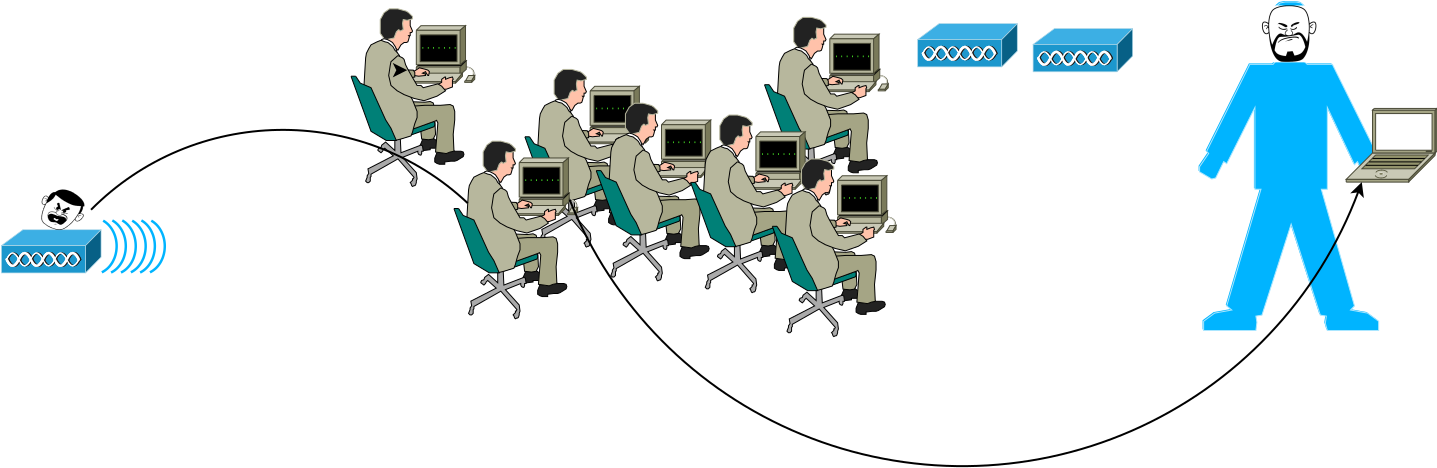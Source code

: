 <?xml version="1.0" encoding="UTF-8"?>
<dia:diagram xmlns:dia="http://www.lysator.liu.se/~alla/dia/">
  <dia:layer name="Background" visible="true" connectable="true" active="true">
    <dia:object type="Cisco - Man blue" version="1" id="O0">
      <dia:attribute name="obj_pos">
        <dia:point val="69.94,3.429"/>
      </dia:attribute>
      <dia:attribute name="obj_bb">
        <dia:rectangle val="69.939,3.428;79.142,19.903"/>
      </dia:attribute>
      <dia:attribute name="meta">
        <dia:composite type="dict"/>
      </dia:attribute>
      <dia:attribute name="elem_corner">
        <dia:point val="69.94,3.429"/>
      </dia:attribute>
      <dia:attribute name="elem_width">
        <dia:real val="9.201"/>
      </dia:attribute>
      <dia:attribute name="elem_height">
        <dia:real val="16.473"/>
      </dia:attribute>
      <dia:attribute name="line_width">
        <dia:real val="0.1"/>
      </dia:attribute>
      <dia:attribute name="line_colour">
        <dia:color val="#000000ff"/>
      </dia:attribute>
      <dia:attribute name="fill_colour">
        <dia:color val="#ffffffff"/>
      </dia:attribute>
      <dia:attribute name="show_background">
        <dia:boolean val="true"/>
      </dia:attribute>
      <dia:attribute name="line_style">
        <dia:enum val="0"/>
        <dia:real val="1"/>
      </dia:attribute>
      <dia:attribute name="flip_horizontal">
        <dia:boolean val="false"/>
      </dia:attribute>
      <dia:attribute name="flip_vertical">
        <dia:boolean val="false"/>
      </dia:attribute>
      <dia:attribute name="subscale">
        <dia:real val="1"/>
      </dia:attribute>
    </dia:object>
    <dia:object type="Cisco - PC Man" version="1" id="O1">
      <dia:attribute name="obj_pos">
        <dia:point val="36.254,6.85"/>
      </dia:attribute>
      <dia:attribute name="obj_bb">
        <dia:rectangle val="36.252,6.849;42.441,15.732"/>
      </dia:attribute>
      <dia:attribute name="meta">
        <dia:composite type="dict"/>
      </dia:attribute>
      <dia:attribute name="elem_corner">
        <dia:point val="36.254,6.85"/>
      </dia:attribute>
      <dia:attribute name="elem_width">
        <dia:real val="6.185"/>
      </dia:attribute>
      <dia:attribute name="elem_height">
        <dia:real val="8.881"/>
      </dia:attribute>
      <dia:attribute name="line_width">
        <dia:real val="0.1"/>
      </dia:attribute>
      <dia:attribute name="line_colour">
        <dia:color val="#000000ff"/>
      </dia:attribute>
      <dia:attribute name="fill_colour">
        <dia:color val="#ffffffff"/>
      </dia:attribute>
      <dia:attribute name="show_background">
        <dia:boolean val="true"/>
      </dia:attribute>
      <dia:attribute name="line_style">
        <dia:enum val="0"/>
        <dia:real val="1"/>
      </dia:attribute>
      <dia:attribute name="flip_horizontal">
        <dia:boolean val="false"/>
      </dia:attribute>
      <dia:attribute name="flip_vertical">
        <dia:boolean val="false"/>
      </dia:attribute>
      <dia:attribute name="subscale">
        <dia:real val="1"/>
      </dia:attribute>
    </dia:object>
    <dia:object type="Cisco - PC Man" version="1" id="O2">
      <dia:attribute name="obj_pos">
        <dia:point val="48.236,4.246"/>
      </dia:attribute>
      <dia:attribute name="obj_bb">
        <dia:rectangle val="48.235,4.245;54.424,13.128"/>
      </dia:attribute>
      <dia:attribute name="meta">
        <dia:composite type="dict"/>
      </dia:attribute>
      <dia:attribute name="elem_corner">
        <dia:point val="48.236,4.246"/>
      </dia:attribute>
      <dia:attribute name="elem_width">
        <dia:real val="6.185"/>
      </dia:attribute>
      <dia:attribute name="elem_height">
        <dia:real val="8.881"/>
      </dia:attribute>
      <dia:attribute name="line_width">
        <dia:real val="0.1"/>
      </dia:attribute>
      <dia:attribute name="line_colour">
        <dia:color val="#000000ff"/>
      </dia:attribute>
      <dia:attribute name="fill_colour">
        <dia:color val="#ffffffff"/>
      </dia:attribute>
      <dia:attribute name="show_background">
        <dia:boolean val="true"/>
      </dia:attribute>
      <dia:attribute name="line_style">
        <dia:enum val="0"/>
        <dia:real val="1"/>
      </dia:attribute>
      <dia:attribute name="flip_horizontal">
        <dia:boolean val="false"/>
      </dia:attribute>
      <dia:attribute name="flip_vertical">
        <dia:boolean val="false"/>
      </dia:attribute>
      <dia:attribute name="subscale">
        <dia:real val="1"/>
      </dia:attribute>
    </dia:object>
    <dia:object type="Cisco - PC Man" version="1" id="O3">
      <dia:attribute name="obj_pos">
        <dia:point val="39.821,8.541"/>
      </dia:attribute>
      <dia:attribute name="obj_bb">
        <dia:rectangle val="39.82,8.54;46.009,17.423"/>
      </dia:attribute>
      <dia:attribute name="meta">
        <dia:composite type="dict"/>
      </dia:attribute>
      <dia:attribute name="elem_corner">
        <dia:point val="39.821,8.541"/>
      </dia:attribute>
      <dia:attribute name="elem_width">
        <dia:real val="6.185"/>
      </dia:attribute>
      <dia:attribute name="elem_height">
        <dia:real val="8.881"/>
      </dia:attribute>
      <dia:attribute name="line_width">
        <dia:real val="0.1"/>
      </dia:attribute>
      <dia:attribute name="line_colour">
        <dia:color val="#000000ff"/>
      </dia:attribute>
      <dia:attribute name="fill_colour">
        <dia:color val="#ffffffff"/>
      </dia:attribute>
      <dia:attribute name="show_background">
        <dia:boolean val="true"/>
      </dia:attribute>
      <dia:attribute name="line_style">
        <dia:enum val="0"/>
        <dia:real val="1"/>
      </dia:attribute>
      <dia:attribute name="flip_horizontal">
        <dia:boolean val="false"/>
      </dia:attribute>
      <dia:attribute name="flip_vertical">
        <dia:boolean val="false"/>
      </dia:attribute>
      <dia:attribute name="subscale">
        <dia:real val="1"/>
      </dia:attribute>
    </dia:object>
    <dia:object type="Cisco - PC Man" version="1" id="O4">
      <dia:attribute name="obj_pos">
        <dia:point val="32.706,10.436"/>
      </dia:attribute>
      <dia:attribute name="obj_bb">
        <dia:rectangle val="32.705,10.435;38.894,19.318"/>
      </dia:attribute>
      <dia:attribute name="meta">
        <dia:composite type="dict"/>
      </dia:attribute>
      <dia:attribute name="elem_corner">
        <dia:point val="32.706,10.436"/>
      </dia:attribute>
      <dia:attribute name="elem_width">
        <dia:real val="6.185"/>
      </dia:attribute>
      <dia:attribute name="elem_height">
        <dia:real val="8.881"/>
      </dia:attribute>
      <dia:attribute name="line_width">
        <dia:real val="0.1"/>
      </dia:attribute>
      <dia:attribute name="line_colour">
        <dia:color val="#000000ff"/>
      </dia:attribute>
      <dia:attribute name="fill_colour">
        <dia:color val="#ffffffff"/>
      </dia:attribute>
      <dia:attribute name="show_background">
        <dia:boolean val="true"/>
      </dia:attribute>
      <dia:attribute name="line_style">
        <dia:enum val="0"/>
        <dia:real val="1"/>
      </dia:attribute>
      <dia:attribute name="flip_horizontal">
        <dia:boolean val="false"/>
      </dia:attribute>
      <dia:attribute name="flip_vertical">
        <dia:boolean val="false"/>
      </dia:attribute>
      <dia:attribute name="subscale">
        <dia:real val="1"/>
      </dia:attribute>
    </dia:object>
    <dia:object type="Cisco - PC Man" version="1" id="O5">
      <dia:attribute name="obj_pos">
        <dia:point val="44.541,9.131"/>
      </dia:attribute>
      <dia:attribute name="obj_bb">
        <dia:rectangle val="44.54,9.13;50.729,18.013"/>
      </dia:attribute>
      <dia:attribute name="meta">
        <dia:composite type="dict"/>
      </dia:attribute>
      <dia:attribute name="elem_corner">
        <dia:point val="44.541,9.131"/>
      </dia:attribute>
      <dia:attribute name="elem_width">
        <dia:real val="6.185"/>
      </dia:attribute>
      <dia:attribute name="elem_height">
        <dia:real val="8.881"/>
      </dia:attribute>
      <dia:attribute name="line_width">
        <dia:real val="0.1"/>
      </dia:attribute>
      <dia:attribute name="line_colour">
        <dia:color val="#000000ff"/>
      </dia:attribute>
      <dia:attribute name="fill_colour">
        <dia:color val="#ffffffff"/>
      </dia:attribute>
      <dia:attribute name="show_background">
        <dia:boolean val="true"/>
      </dia:attribute>
      <dia:attribute name="line_style">
        <dia:enum val="0"/>
        <dia:real val="1"/>
      </dia:attribute>
      <dia:attribute name="flip_horizontal">
        <dia:boolean val="false"/>
      </dia:attribute>
      <dia:attribute name="flip_vertical">
        <dia:boolean val="false"/>
      </dia:attribute>
      <dia:attribute name="subscale">
        <dia:real val="1"/>
      </dia:attribute>
    </dia:object>
    <dia:object type="Cisco - PC Man" version="1" id="O6">
      <dia:attribute name="obj_pos">
        <dia:point val="48.626,11.326"/>
      </dia:attribute>
      <dia:attribute name="obj_bb">
        <dia:rectangle val="48.625,11.325;54.814,20.208"/>
      </dia:attribute>
      <dia:attribute name="meta">
        <dia:composite type="dict"/>
      </dia:attribute>
      <dia:attribute name="elem_corner">
        <dia:point val="48.626,11.326"/>
      </dia:attribute>
      <dia:attribute name="elem_width">
        <dia:real val="6.185"/>
      </dia:attribute>
      <dia:attribute name="elem_height">
        <dia:real val="8.881"/>
      </dia:attribute>
      <dia:attribute name="line_width">
        <dia:real val="0.1"/>
      </dia:attribute>
      <dia:attribute name="line_colour">
        <dia:color val="#000000ff"/>
      </dia:attribute>
      <dia:attribute name="fill_colour">
        <dia:color val="#ffffffff"/>
      </dia:attribute>
      <dia:attribute name="show_background">
        <dia:boolean val="true"/>
      </dia:attribute>
      <dia:attribute name="line_style">
        <dia:enum val="0"/>
        <dia:real val="1"/>
      </dia:attribute>
      <dia:attribute name="flip_horizontal">
        <dia:boolean val="false"/>
      </dia:attribute>
      <dia:attribute name="flip_vertical">
        <dia:boolean val="false"/>
      </dia:attribute>
      <dia:attribute name="subscale">
        <dia:real val="1"/>
      </dia:attribute>
    </dia:object>
    <dia:object type="Cisco - PC Man" version="1" id="O7">
      <dia:attribute name="obj_pos">
        <dia:point val="27.561,3.821"/>
      </dia:attribute>
      <dia:attribute name="obj_bb">
        <dia:rectangle val="27.56,3.82;33.749,12.703"/>
      </dia:attribute>
      <dia:attribute name="meta">
        <dia:composite type="dict"/>
      </dia:attribute>
      <dia:attribute name="elem_corner">
        <dia:point val="27.561,3.821"/>
      </dia:attribute>
      <dia:attribute name="elem_width">
        <dia:real val="6.185"/>
      </dia:attribute>
      <dia:attribute name="elem_height">
        <dia:real val="8.881"/>
      </dia:attribute>
      <dia:attribute name="line_width">
        <dia:real val="0.1"/>
      </dia:attribute>
      <dia:attribute name="line_colour">
        <dia:color val="#000000ff"/>
      </dia:attribute>
      <dia:attribute name="fill_colour">
        <dia:color val="#ffffffff"/>
      </dia:attribute>
      <dia:attribute name="show_background">
        <dia:boolean val="true"/>
      </dia:attribute>
      <dia:attribute name="line_style">
        <dia:enum val="0"/>
        <dia:real val="1"/>
      </dia:attribute>
      <dia:attribute name="flip_horizontal">
        <dia:boolean val="false"/>
      </dia:attribute>
      <dia:attribute name="flip_vertical">
        <dia:boolean val="false"/>
      </dia:attribute>
      <dia:attribute name="subscale">
        <dia:real val="1"/>
      </dia:attribute>
    </dia:object>
    <dia:object type="Standard - Image" version="0" id="O8">
      <dia:attribute name="obj_pos">
        <dia:point val="73.1,3.65"/>
      </dia:attribute>
      <dia:attribute name="obj_bb">
        <dia:rectangle val="73.1,3.65;75.85,6.495"/>
      </dia:attribute>
      <dia:attribute name="elem_corner">
        <dia:point val="73.1,3.65"/>
      </dia:attribute>
      <dia:attribute name="elem_width">
        <dia:real val="2.75"/>
      </dia:attribute>
      <dia:attribute name="elem_height">
        <dia:real val="2.845"/>
      </dia:attribute>
      <dia:attribute name="draw_border">
        <dia:boolean val="false"/>
      </dia:attribute>
      <dia:attribute name="keep_aspect">
        <dia:boolean val="true"/>
      </dia:attribute>
      <dia:attribute name="file">
        <dia:string>##</dia:string>
      </dia:attribute>
      <dia:attribute name="inline_data">
        <dia:boolean val="true"/>
      </dia:attribute>
      <dia:attribute name="pixbuf">
        <dia:composite type="pixbuf">
          <dia:attribute name="data">
            <dia:data>iVBORw0KGgoAAAANSUhEUgAAASAAAAEqCAYAAAC1GI3mAAAABHNCSVQICAgIfAhkiAAAIABJREFU
eJzsfXeYFFXW/ltVnaZ7ejKTh5mBYSQz5ChJVj4JIklU+AR1EXQVFd2fKwrLoi5rWMOqyAcCRlZB
BQVEEZAhZxhyZnKOnburu+7vj/FeqnqGNIBMqPd5+pme7uqqW7fOPffkwxFCCFT8oZAkCRzHsf/p
e0IIOI4DIQSSJEEQBACAz+eDIAiK39H3PM8jNzcXGRkZKCsrg9VqBQA4nU7YbDZUVFQgOzsbx48f
h9PphNvthiRJ8Hq9sNvt8Pl8tY5D/pfjODauq5GL/33R43mehyRJ4HmencdoNCIgIAA8zyMwMBCE
EOh0OqSmpuKOO+5AUFAQDAYDTCYTtFotYmNjkZaWhtjYWMV5/cdK54Zen+M42O12mEwmNnd0fuXj
VfHHg1MZ0B8PugAJIeB5Hj6fDxqNhn0vX0CUYUiSBEIIzp8/j40bN+LIkSMQRRFVVVXIzc1FaWkp
HA4HvF4vJEmCKIrw+XwKhuHPYCgoc6gNl/vNtUDOgOTMQH4+juMQHh4Oj8cDm82mGAfHcdBqtRAE
ATzPIygoCJGRkYiJiYHZbIZGo8GgQYMwfPhwhISEMAan1Wqh0WhqzDFl6LXNiYrbA5UB3QbIJRq6
OCgTKC4uRl5eHlwuF5xOJ3744Qf8/PPPcLvdKCkpgcfjAaBc3BRyKYVKBnSnl0sv8u9rOwf9XM4k
KGojF/9F7C/R0XEA1cyOSikAYDQa4fP54PF4FGOvbVyCIDCm6s/QzGYzQkND0axZM9x1110YMmQI
k7CSk5MRHByskMD8f6/i9kBlQH8wqHoFAIIg4PTp09i0aROcTidcLhcOHDiAffv2wWazwWazwefz
scXivzD9GYR8YcnhL4nImRLHcTAYDDAYDOB5HjzPQxAEJnUIggCNRgOtVgu9Xq+Q1CiotOXz+SCK
IpPCvF4vvF5vjTG73W6mblksFoiiqJDC5Gqa/HM5w5DPCf1ePg8BAQEICAhAeHg4+vTpg9TUVBiN
RnTs2BF9+/aFTqdjDEnF7YPKgP4gSJIEi8UCr9eL48ePY9GiRSgtLUVmZiYKCwuZBEDVLbm953KS
CF2Q1BbEcRw0Gg00Gg0MBgMCAwMRHBzMGIjZbEaLFi2QlpaGDh06IDAwEAAYw5Evbv8XZU61LViq
HtIXtSvJP5OPm0oxGo0G+fn5+PXXX5GRkYGqqip4vV6mjlmtVrjdbjgcDsZk5Mymtjmi3/mTtcFg
AMdxCA4ORkpKCmJiYjBw4ECMHTsWOp0OZrOZqWgq/jioDKiOkBM/XQyEEIVqRQjB4cOHkZ2djZyc
HCxatAjZ2dmwWCzse3/7C8/zMJlMcLvdTLKg5wSqVRadTge9Xo/ExEQkJSUhODgYISEh4HkeCQkJ
SExMRP/+/WEymRgDaUig8yeKIjIyMvDrr7/CYrHA5/PBZrMhPz8fWVlZyMnJgSRJsNvtCilKzpiv
pEZyHMfUtkceeQTJycmIi4tD165dodfra9is5Grb5WxbKq4PKgOqA2ozYnq9XqbW/Pjjj9i7dy8q
Kiqwfft25OTkwOl01lBH5AyMqlpUyqBSjNFohCAIaN26NUaNGoXIyEhotVrwPI+UlBS0bNmSSTD+
Y/Q3bjcUyFUj+XtqK7Narbhw4QJyc3MhiiJcLhcOHz6MX375BRUVFbDb7aioqGDnoxuEXLWjn8tV
24CAAMTFxaFbt25ITk7GiBEj0LNnT8UGQ5+Rv1FbZUB1g8qArgOiKDJVRb4LVlZWIj8/Hz/++CNW
rFiBzMxM5pGixOqvFsjd0jqdDlqtFiEhIUhNTYXBYMD//M//YPz48SgpKUF4eDiMRiNjRpfbgeWL
gqI2CaChwH9h+/9P75cQAqfTCafTCaCaaZ0+fRorVqzAuXPnUFBQgMLCQmZvkquIQO2hA1Rlbdu2
LR577DH07NkTKSkpzBAuN+z7fD5otdo/YkoaHVQGdB2wWq1MOiGEYOfOnThz5gzS09OxevVqeDwe
tkN6vV5oNBpG7HJvFyEEYWFhiIqKwqBBg5CcnIyAgACkpaWhd+/e7FqBgYFwu90wGAw1dnC5LaY2
tYCqiP7H1mdcSV2Sq1Xyz+l7uXertt+tX78eJ0+eRGVlJY4dO4YdO3YwGxOAWj2FwCWvXXBwMF54
4QVERkaif//+SElJQVVVFQICAuB0OhEcHHwrp6bRQmVA1wGr1QqNRoMVK1Zg8+bN2LlzJwoLC+Fw
ONgx/ouB/s/zPJo1a4bevXtj1KhRiI6ORnBwMFq3bg2z2cx+TxmHy+WCwWCAKIpsd/U/pz/83d4N
0f7jj9psbQAUkqXb7VbE/gCXpCO5Gkq/KygowIkTJ+ByufD222/j/PnzKC4uhiiKtdp85HY9o9GI
Tp06oX///hg1ahS6dOnCmJSK64fKgGqBfNED1SpWTk4OPvjgA6xfvx4lJSXw+XwKu4D/7m0wGBAR
EYF27dqhdevWeOSRR5i9htpwKGozdvrjcrErtR1/LcfUR9R1nNfyO7naJH9ebrcbPp8PVVVVePPN
N3Hs2DFkZmYiLy9PEXNFr0NBDdhpaWn417/+haioKMTFxTWIea5PaPIMiN6+PLXBarXCZDJBFEV8
++23SE9Px/r165Gfn1/r7ylBazQaJCQkYPjw4WjVqhVat26Nfv36wWAwAGiYdpimAPoMJUmC2+3G
sWPHkJ6ejh07dmD79u2oqKi4rMtfEAQYDAZ0794dDz/8MCZMmICAgIAa51ZRO5o0A8rNzUVsbGwN
acHlcuHgwYN47733kJ6ejqqqKkVaA43KpQF94eHhaNeuHV555RWEh4ejRYsWCAgIqDVwTiXG+gd/
qYiiqKgIBQUF2LZtGz777DOcPn0aTqdTYWOTvw8JCUGPHj0we/ZsdOvWjTkMqErudruh1+tVGpCh
STMgoJr4qAu9srISBw8exJw5c3DkyBE4HA7mrZITEgBERkaiV69e6NChA5599lmEhISwc1J7QW3e
KvpeRf2Ef4Cn3Ch99OhRLF68GFu2bMHFixfhdDprOBokSYJGo8GAAQMwc+ZMdO/eHaGhoXC5XNDp
dIwuVBqoRpNnQIWFhQgNDcX27duxbNkyrF+/HlVVVQqmQ99rtVo0a9YMw4YNw3333YdevXohODiY
EazH40FFRQWCg4Oh1+svm9Okov7APx2DPmsa4KjX65nNjj7L3bt3IyMjA99++y22bdumyE+TnyMg
IACTJ0/GI488gtTUVJhMJjXa2g9NmgERQli8yKJFi1BUVKSwCWk0GkiSBIPBgObNm+OBBx7AuHHj
0Lx5c1baQa5a0Sx0SrCSJDHjZ0NxhTdFyD1rFDS+R57mIpdgvV4viouL8cknn2DTpk04evQorFar
orwJUO2MiIuLw+zZszFs2DBERET8cTfWANCoGJC/+OwPURQBgHm4tm3bhgceeIAxHvlUaDQa6PV6
dOnSBffffz/GjRuHqKioy6pR/pnWaqJjw8CV7HLX4p2kWL16Nf773//ip59+gt1uV3zH8zwMBgPu
vPNOvP766+jSpYtqD/wdjZIBycP45bo8Tfh0Op1YuHAhvvjiC5w5c4ZFEVOpRa/Xo02bNnj00Ucx
YMAAdOjQ4TbfmYr6jry8PAiCgK+++gpfffUVMjIyANSM3erVqxf+3//7fxgyZAjzjjbljarRMSD/
ujOU8Xg8Hmi1WhQUFGDKlCnYv38/82jId6KkpCRMnDgRU6ZMQXx8PLRarWo8VnFFOBwOuN1umM1m
eDweOBwOTJs2DQcPHkROTg7bGKnn1GQy4d1338XYsWNZek1TDWZsVAzocqiqqoLNZsO6devwn//8
B6dOnaphHA4JCcH06dMxZswYdO3aFcAlCepKap0KFQBY7SOn04mQkBB4vV5s2bIFixcvxg8//MDU
fwqz2YwHHngAM2fORGpqKoCmucE1OgbkX9SKMpDXXnsNH3zwAcrKygAoqwfGx8fjX//6F+6++264
3W7ExsaioqIChBCEhoay45sigai4Oux2OyRJYnWtCSGwWq0skvrDDz/E+++/z+p1U2lIq9Xi3nvv
xeLFi+F2u9GsWbPbeRu3B6SRQZIkQgghPp+PSJJEzpw5Qx577DGi1+sJAMJxHOE4jvA8TwICAsgz
zzxD8vPzidfrZb+tqKggkiSx/1WouBZIkkS8Xi97TwghxcXFRBRF8tVXX5FWrVoRrVZLeJ4nGo2G
cBxH9Ho9GTNmDNm2bRux2Wy3c/i3BY2OARUXFyuYx5gxY0hgYCDheZ4xHo7jSHx8PJk3bx4pLS0l
hBDi9XqJz+e7nUNX0YDhv1lRWqJ/JUki69evJ926dSN6vZ7RIcdxxGAwkHHjxpG8vDxy+vRpdg63
201EUfzjbuI2oFExILfbTSwWC0lPTydOp5PMmjWLGAwGIgiCQvLp0KED2bx5M3G5XLd7yCoaOeSb
ocvlIrt37yYPPfQQY0I8zxNBEIherycjRowghYWF7HiPx8MkqsaKRmcDKisrg8lkwvvvv4/XX3+d
6ecajQY8z6N3795YtWoVtFotDAZDg6wYqKJhgC4t/6L6LpcLTz/9NL744gtWUQEA9Ho9/va3v+Gl
l15ioSGNPXes0QUgiKKIn376CYsXL4bT6VR4sAYNGoRly5YhKCiIRS2rUHGrIA9I5ThOEVk/f/58
jB8/HhqNhjEYt9uNr7/+GgcOHABQbdymhuzGikYnAZWWlqJnz564ePGiwoXeu3dvrF69GmFhYapr
XcUfBv/lJY+srqysxOTJk7F27VpFsnPbtm3x/fffIz4+niWwNlY0qjvLzMzE5MmTkZWVxT7jOA49
e/bE119/zVzqQM32yCpU3Ar4V3QkspSfkJAQfPTRR4iPj2e5ZwBw/Phx/PnPf8a5c+caNfMBGgED
crvdsNvtsFqteO2117Bx40ZF4mB4eDj++te/Ij4+XhFxqtp+VPwRoNnvciYkl4JiY2Px0ksvKcry
AsChQ4ewe/duxWdyaaqxKC4NlgFZLBY4HA7o9XoYjUbs3bsXq1atYl0POI6DTqfDc889h3vvvfd2
D1eFihqghe3Gjh2LGTNmICgoCEB1EK3NZsOLL76IVatWKZgNLSHbWKT3Bm0DslgsMJvNKC0txd13
342jR48CuORtePTRR7FgwQJV2lFR71FUVITx48dj165dityxbt26Yfv27axbrsfjYRHXjYEJNVgJ
CKjuEnrx4kUsXboU58+fV+jbCQkJePTRR1khchUq6gvkbnn6NyoqCu+88w4iIyMZ8/H5fDh8+DD+
/e9/M4ZDM+gbC003aAZECMGxY8fw5ptvwmazsVYtUVFR+M9//oMePXqoni4V9Q7UsCynS0mSkJaW
hhdffBF6vV7RnmnlypXIz89nrYcakwOlQTMgj8eDJUuWoLKyEsClnWXYsGEYOXJko3lIKhonqFpF
6VSj0WD48OEYOHCgooZQRkYG5s2bh/Ly8kZl/wEakA2IBnTJ2w/v2LEDgwcPhtfrBXDJq7Bz5040
b95crUqookFBkiRUVFTA4/GgS5cuKCoqYt9FR0dj1apVaNeuHbxer6IJQkNGg1mdtFohLeqUlZWF
V155BV6vl+nDOp0OI0aMQGRkJIDaG8qpUFFfwfM8wsPDERUVhQkTJrC2PoIgoLCwEPPnz4fJZGpU
baDrPQO6HPNYs2YNDh8+DAAsivSuu+7Cc889B71erzi2MYmsKhovyO896TiOw7Rp0xAWFgYATO3a
vn079u3bp8gfa+io9wyIgurDkiThxIkTWLp0KWw2G4BqBhMcHIzx48cjJSWFRZX6dyhQoaI+g8au
cRyH1NRUPP/88xAEATqdDoQQVFVV4ZNPPmEmh8aABsGAyO/NA0VRBCEEa9aswdmzZwGAZQ337dsX
kydPZvk0giBAo9E0mp1CReOHfJMVBAEjRoxA9+7dWcKqz+fDli1bcODAgUZD1/WeAfl8PiZyOhwO
AMBnn30Gu93OitCHhobioYceUoS7UzSWB6WiaUAeYNimTRv0798fDoeD0XFmZiaOHz/eaMwKDcIL
Rh8KIQSvvPIK3njjDUULnu7du2PVqlWIjo6+3UNVoeKmQhRFJCQkoKSkhHmB4+LisGPHDiQkJABQ
Nsf0eDzQ6XS3edTXjnovAdHYHkmS4HQ6cezYMQCXmFJgYCAefPBBRaa7ChWNBVqtFg899BAAMNUs
Pz8f69atA1CdG0Y3Y0IIa7rZUFDvGRBwKQZow4YN2LdvH7PxAED37t0xadKkBsX1Vai4HowfPx4R
ERGKvneLFi2C0+lkdk5a/KwBKDQK1HsGRHVdl8uFHTt2oLCwkD0IQRBw7733Ijg4mD0YFSoaG7p2
7YonnnhCkVR97tw5fPTRR2wjBi6FozQkNIjR8jyPvLw8VjmOftasWTP87//+r6KBoAoVjQ06nQ5t
27ZFcHCwonzr1q1bkZOTo2hF3tDQIBgQUF0l7ty5c4pC3z179oTZbIYgCKzNsgoVjREjRoxA7969
Gf37fD4cOHAAmZmZkCSpweaI1XsGRCd1/vz5isQ9o9GIF198ET6fDx6PByaTSZWAVDRaBAQEoH//
/qy6AyEERUVF2LJlC7xeL6v22dDQIEZcVVWFwsJChbuxf//+iImJgU6ng16vV5mPikYL2sFl7Nix
LD2DYsWKFaiqqmLHNTTUewZECMHHH3/MMoMpwxk+fDhiY2MVjKchiqAqVFwNlMbj4uLQs2dPBaM5
e/YsWxs0C6Ahod4zIFEUcf78eXg8HhBC4PF40Lx5c7Ru3bpRFulWocIftIkCz/N48sknYTAY2GYr
iiLeeecdVhWioW3C9Z4B7d+/H9u2bVMUbUpLS0P37t3ZMTQiWoWKxghK+4IgIDg4GDExMYoNd+/e
vcjMzFQloBuBvC+SHIWFhcjNzWUGaJ/Ph969ezPvV2lpKUvgU6GiMcLj8bDKD3369MG4ceMUMUF5
eXnYs2ePKgHdCORJpz6fD4QQOJ1ObNiwAS6XCwBYj/cZM2YAuBQLRN+rUNEYodVqERgYCKB6o46L
i2MlOgDAZrPh9OnTDTIWrt6sWlo+A7hkTHM6nfj5559ZngvHcYiPj1elHRVNCjzPK9SrESNGoHnz
5kza8fl82LNnD3JyclQJqK6Qc28aUl5YWIjs7GwW+8BxHB5++GFF+LkKFY0d8uL1Ho8HSUlJSEpK
YutEo9Fg165duHDhwu0e6nWj3jAgoGYdn08//ZRxf0EQYDQaMXDgwNs3QBUqbgNoGQ6fzwe9Xg+O
43D//fczTcDr9cLpdMLj8TQ47aDeMCCqYlEuDwAHDx5k3N/n8yE+Pr5GIJYKFY0dhBDmhqeJ2IMH
D0ZUVJSiyeHcuXMbnC203o2Wll89deoUMjMz2ec8z2PUqFFo167d7RucChW3AV6vl6lbtEuGyWRC
586dFQzn7Nmzim6rDQH1igFRKUiv12PdunUoKipiUpFWq0VYWJhaaF5Fk0NtRcbCwsJw3333Kb4r
KyvDli1barjj63MR+3rDgCij8fl84HmeNWijIqfBYEBcXBy0Wm2D4e4qVNwqcByH0NBQ1oKKromv
v/6a/U8ZT3122tQbBkQnUBAElJSU4MyZM2wCqfv9f/7nfxpk1TcVKm4FUlJSkJSUxP7nOA6lpaUs
bEUQBEU99fqIesOA6CQRQnDmzBkW2QlU239iYmIQFhbGvGIqVDR1tGvXDu3atVMUJDt69Ch27typ
cOrU5wjperOSqWTDcRysViusViu0Wi1zQXbo0IEdq9qBVKiotg1FRkayTZnjOBQVFeHs2bPMY6ZK
QNcByqVp7osoiiwA6+GHH2ZMSpWAVKio3rRHjRoFo9HImI3b7YbNZlNUDgXqb6maerOSKVPxeDys
/zVFSEgI4/RA/Z1MFSr+aPTv3x9ms5mtDVEUcfz4cdjtdgD12wAN1CMGBFzKiF++fDmASykZZrOZ
5YmpzEeFimpQppOcnMy8x4QQrF69Gnl5eUyDqK/qF1DPGBAtq2G1WhXN1rp3746AgAD2vwoVKi45
btq2basoSeNwOCCKYr22/VDUGwZEJ8pqtaKiooJxd57nMWzYMBiNRlX6UaFCBmofffzxx1k8EFBd
nqO0tBRarZZ5wuprjli9YUA0CHHlypWsNhAAmEwmRf4XPU6FiqYO6vkKDAxUbNAcx+Hjjz9WuN/r
q+OmXo2K53kcO3aMcW2gugSrvPobUP8NaypU/BGQx/oEBAQovsvLy1Oso/qqitUrBgQAFosFwKUJ
i46ORmRkJAA1/keFCjmo0yYoKAgdO3ZURD+Xl5ezY9RAxGsEIQQVFRWKz9q0aYP27dsrJre+cnMV
Kv5IUBUsPDwcd999NzQaDdukS0tLWTK3mox6jcjOzkZ+fj6AS8mpNOHOv2KiChUqqpkQ7QxM1wkA
OJ1OrFu3jtUSqq+bdr1iQDt37mQMCKi29YSGhqoBiCpU1AKqDej1egQEBChso263G6dOnVJzwa4H
FouFdcCgKRcGg0ERE1RfJ1KFitsBqinccccdiImJYZ9Tyai+myzqFQOi3R2B6ok1GAwYPHgwgEtu
xPo8mSpU3A5wHIeOHTsiMTGRrQ+fz4eSkhL4fL56vWnXGwZECIHL5YIoiux/nU6HTp06sWPqe1CV
ChW3A9RBExMTo2A2R48exbFjx+ptDBBQjxiQ1+tFaWmpwtUeGBiIkJCQGrEM9XlCVaj4IyGvDiEv
zypJEgoLC1FYWFivtYZ6s5JLSkpw9OhRhQoWEhKiKLKtSj8qVNQETUSNiooCcMlZI4oi0yjqK+oN
A6qqqsK5c+eY1V6SJOh0OkX3R0D1hKlQQUFNEjQRdcKECQAubdZOpxN2u71er5l6w4BEUYTFYlGE
l+t0Ova9IAiq9KNChQxyDxfHcYqWVYQQeDwehWOnPuKyDMi/jojb7Ybb7a5Rae1KN3c9DEOSJHi9
XlbThOM43HXXXex7eV8kFSpUXJKA5C+5K14QBHz//feorKys0/mpJuLvyq+t95g8VIb+5lpSpy7L
gOiJLBYLRFGE1+tVFDjyb6MsH6i8DCR97/P5rsqs/M/do0ePq96AChUqLoEmbtNa6ufOnYPT6azT
ufyL2vvXmJY7h+TvqUp4LZJXrQxIrgYZDAaWT0LbwwLVDMPtdjMjF5VO5K5y/0FdaUCiKLIykvQG
Y2Njr3WuVKhospBLJCaTSZG2VFlZWadcMLlqd+zYMezfv58xFUmSIIoinE4nK3xG443oOr9WbUVT
24fyNH6tVguv14usrCyUlJTAZrNBkiSUlJTgwoULiImJQXJyMoxGI0wmE1q2bInQ0FBFHRKfz3fV
EhqiKMLj8bDJMxqNNcpwqFChoibkEsnAgQNx8uRJtoY9Hk+dzmm32xEYGAhJktChQwecPn0aW7Zs
gd1uh8fjwfHjx1FQUIDU1FQkJCTAbDazrHyj0Qjg2sJlal3hcjHr2LFj+OGHH/Ddd98hKysLdrtd
UTCMGotpUaTu3bujQ4cOGDt2LFq3bq0Q466USnHmzBnFtc1ms1r3R4WK68TgwYOxYMECtvFbLJY6
lbERBAGnT5/Gtm3bcOHCBWzZsgXnzp1DVVVVjXKvPM/DZDIhPDwcQ4cOxejRozFkyBDYbDaYzeYr
X0iSJOIPn89HvF4v+fLLL0nr1q2JwWAgHMcRnufZi/7PcRx7D4BoNBqi1+tJTEwMGTRoEFm0aBHJ
zc0lkiQRr9dLCCFEkiTif91p06YpzhcdHU1OnTpVY2wqVNQFkiSRoqIikpOTQ3Jzc0leXh4pLy9n
NNmQQdeS1+slGzduJIIgEI7j2N+MjIxrPpfVaiVZWVnk2WefJR07diRms5no9XrFOr/cX0EQiFar
JREREWTAgAE11q/b7SY+n0/xmUYURSZpUL0tLy8PmzZtwowZM2C322s1OPkbp4BL5VJ9Ph+KiopQ
XFyMPXv24K233sLs2bPRs2dPtGrVCm63GwBYoikAnD9/XsEYG4P6JZ8XUosE6D93cqlS9fbVhL8N
IiAggM0TtTlSGqRhG+Xl5TAYDNi4cSNee+015OfnM9tmmzZt0L9/f0RERMBoNKJNmzbo0KFDg4u0
p3MgCAICAgIQHByMiooKRnNr165VdFAFqjMPiouLERQUBIPBAKvVir179+Lbb7/Ft99+y0wt9Pxy
GpaDyOxP9FVeXo7t27dj4sSJ+Pjjj9GtWzf4fD5kZmYiKCgI0dHR7PcarVaLiooKhISEsIH98ssv
eOGFF+BwOFieidyOYzKZEBwcDK/XC6vVCpvNppgEKvKR3xulnT9/HtOmTUNaWhqGDBmCJ598kkVt
SpIEQRBQWVmpuDmNRtMoVDDKWCRJgkajURjn6fd0UV3NUN9U4T8/1NgJVNOrIAjsO1EUsWLFCuzb
tw+lpaUoKCiAwWDA2bNncfHiRUVA68WLF7FhwwYIggC9Xo/mzZujW7duePXVVxEXF3c7b7nOkM8N
pTO6uVdVVSEoKAgulws8z0On04HneRw5cgRvvvkmdu7cicLCwlqbGdL3lBmFhITAZDKhsrISVqsV
QM21n5GRgSeffBJLlixBu3btkJiYiIKCAsV4NT6fD8HBwaiqqoJWq8WGDRvw8ssvs9Y4QDWTaNmy
Jbp06YK//vWvaN26NRsMtQe99dZbOHjwIIqKinDy5MkapQBEUcTevXtx4MABbNy4EY8//jgeeOAB
aLVa+Hw+OJ1Othh5nkdgYGCDZ0DyxVJbQTW6qOSgDEsuaTZ11OZdobRRWFiI0tJSnDp1Cq+++irK
yspQWVnJ6JLOOWVS1EVMNwKv1wuv1wuPx4NTp07h1KlTKCoqwrp1627nLdcZPM+zuaH3mJubi9LS
UrhcLnAch7KyMiQlJaGoqAiLFi3CF198AZvNViNzXhAEcBwHo9GIzp07Iz4+HmPGjEHXrl1hNpsh
iiIMBgN4nscrr7yCbdu24eTJk4qSOgcPHsTkyZOxc+dOlJaWMkGHgdqcQmjLAAAgAElEQVRj7HY7
sdvtJCEhgfA8TzQaDREEgfA8T5o3b05++eUXZrvxer3s5XK5mB5aVVVFTp8+Tf7973+Te++9l0RE
RDA9lOqkVFcMDQ0ls2fPJhkZGcTtdpN27dop9MyBAweS3Nzca9Zd6zPovMntXrXZ3ijktjIV1ZDP
n8/nI0eOHCELFiwgDz74IImKiiI6nY5oNBoSFBREtFptDZrjeZ4EBgYSo9FINBqNwkbC8zzRarWk
S5cuZP78+eTnn3++zXdbdxw6dIi0bNmS3T/HcWTgwIGEEELy8/OJ1+slbrebfP3116RVq1ZEr9cT
QRAIALbu6dwkJyeTp556iixbtoz4fD4FHVssFlJeXk5EUSSSJJF9+/aRkydPkieeeIKEhoayOafz
v3z5cmZblgPyk7711ltEq9USQRDYKy4ujqxbt44NwG63E0mSiM/nI3a7nZSUlBBCqgnE5XIRu91O
vF4vKSwsJFu2bCFjxowhQUFBRKfTMYMVffABAQGka9euZOvWraRVq1aKSZsyZQopLy//wx/gzYQo
isTpdJLs7Gzy9ddfk9mzZ5NZs2aR119/nXz44Ydk/fr1JC8vjzgcDvZyOp3E6/USn89Xw2DXVOHx
eEhVVRVxuVzk9OnTZOLEiaRdu3YkMDCQETnHccRgMJDAwEBmDJUbSDUaDXOQUCYk/16v15P58+ff
7lu9YWRmZpKBAwcq1tKAAQOI2+0mLpeLnD17lkycOJFERkYqGDB9abVaEhMTQ+bMmUOOHj1KKisr
ic/nIxUVFcTn8xFRFNm15Btkbm4uKSwsJDk5OeSNN94ggYGBbI41Gg1JS0sjp0+fvjwDOnXqFOnZ
s6eCa8XGxpJVq1YpLii/qHyBXG63liSJrFmzhowYMYKYzWYFZ5Qzo6CgIIWHbd68ecTtdt/wA/kj
IZ8Dl8tFli5dStq3b09CQkIYMQBQvOd5nphMJhIbG0sSExPJ3XffTT755BOydetWsnPnTpKVlVVn
SaihSFBXG2dBQQH58ccfSZ8+fYjRaFRINvKFJmcqANgm6u+tFQRB4dnVaDRk4MCBxOv1EqfT2aAZ
v81mI4899phiXvr27UtsNhtZsWIFSUpKUtAgnRutVks6d+5M/v73v9fqpSbk0nO6miSfkZFBBgwY
oJA+DQYDeeedd2r8BpIkEZvNRpYvX06CgoIUD2nChAnEZrPV+YHIpau8vDwye/ZskpKSoiAKOTOS
vz7++OM6XfN2gN4jlRKpitC+fXvFLuPPgOQMV36MIAgkKCiIREZGkrvuuovMmjWLvP322+SHH34g
DoejBiFcjljkKkt9A50rQi6pnFStp2N3uVzkk08+ISNHjiSRkZE1Qj8A1Hj505Gc1vylHoPBQHQ6
HRkyZAhJT08noigSm83W4F3zf/3rXxW0lJCQQJ577jkSExPDpBz53ISHh5MHHniAnD179rLM51pA
fyuKIvnggw9IQECAQqAZO3YsKSwsVPwGkiSRc+fOkWeeeUbBCIxGIzl8+PANqQLyhUkIIXa7nZw6
dYrMmTOHREVFKSajITMgQqrVBPm9bt++nYSHhysInt6vP8P1Z0T+TEoQBBIYGEgiIyNJnz59yOjR
o8m+fftISUkJE43lC1pORFRHr0/wt4nJGff58+dJTk4O2bVrF7n//vtJcHCwwjbhz8z9X3Qu6fF0
/ugioLZNQRBIVFQUuf/++8mRI0fYPDV05kMIIbNmzVLcP2W2cmZAP2vTpg354IMPSElJCSkuLiai
KNZ5DuTPsby8nPTo0UNB15GRkeTgwYMKfgKfz0dycnJIcnKy4mGlpqYSj8fDXnUhYvnORgdXWFhI
JEkiq1atIv3792cTI194Go2GLFq0qE6TcDsgf2h0ng4cOECSkpIU+vWVpKHLvejz8H/P8zwJDQ0l
PXr0IEuXLiW//PILqaioUDgKKDFYLJbbOT01IHdkWK1WUlVVRQghpKKigvz222+kb9++zGZIGcbl
GHVtEtCVgmX1ej2Ji4sj06dPJ7t37yYlJSXE7XYz2wal1YaMV199lRnl5XYY+VyEhoaSt99+mzgc
jhoG5rqgNql86dKlCmlLEATy/fffK36noa7I4uJiRaDc9OnTmZtS3vj+esDJghU5mRsaAO699160
a9cOixYtwscffwyHw6GIJWoogYh2ux0nTpxA165d2WdbtmzBf//7X9jtdhYST92/XC1udf+5kR9D
fyOvh0Tn02q14sCBA5g2bRoiIiLQs2dP3HHHHRg5ciT69OkDh8NRL2soyemB/v3mm2+wdu1apKen
s2BB4he8SWRJzeQq8VLyY6nrnrqRhw0bhrvuuguEEBw+fBhpaWkspORakyjrM7RaLQRBYLWAKO3Q
eW/dujVmzpyJRx99FADg8XhYOVf5c7ke0Hg+CkIIevXqheDgYJSVlbHwkuXLl2P06NGKH5JvvvlG
sesaDAaye/duBUe73l2hNqmJes7k0kJ+fj5ZsmQJMwrS63/66afXdb3bBUmSSEVFBVm1ahV59NFH
yZIlS0heXh7ZtWsXKSwsJJmZmWTevHnk/vvvJwMHDiTJycnMe1Ob/ae2l7/oLD/W/3OdTkfCw8NJ
z549yUcffUROnjzJQiXqC6hklpOTQ4qLi8mcOXNIfHy8QtIzGAzEZDKR4OBgJg352w5xBRsQlXZa
t25Nhg4dSpYtW0ZKS0uJ3W4nhBCmtlKj87WGSDQEvPXWWyQgIKCGNKjX68njjz9OsrOzidvtVtjb
/CXm66UZOp9ySTI3N5cMGjRIQcsdO3ZUzK+GEII1a9Yw7geAdSMlsp3mesPTNRpNrekaNFOWIjo6
Gt26dVMcKwhCgwlC5DgODocDgiBgzpw5aN68OTiOU5QSmT17Nru3kydP4rfffkNGRgY2bNiA/Px8
iKJYI0jRXyqiOwwNFqPf012bHiuKIsrLy7F3715kZGQgJCQEM2bMQNeuXdG3b1+YTCbFOQFly6Ob
uft7vV7YbLYawWf0uidPnsTixYuxdu1auFwuEEJgMBgQHh4Oo9HIaMHhcCA3N1chQdYmTdI5adas
GbvfMWPGsKRoOeg96/V6+Hw+1j2UENLgUjH84S+J0KjngQMH4t1332Xri9IPzWQwm83geZ4lkNLs
B/ka5jgONpuNnVOeEsPJorAFQUBsbCzGjBmDbdu2AaiWzEpLSxXPQsPzPAoLCxViblRUFCNUOXFf
DvLv5eeRP1A6QDno/06nU5FTwvN8g1HBACA2NvaqtYvovbZp0wYpKSnIzs7GpEmTkJGRgfnz58Ni
sbDUF0DZAYTOif939O/l1CyXy4XCwkLMnj0biYmJ6N+/P6ZPn46ePXuyMRFC4HQ6Wd0net6bwYgk
SYJWq8WFCxfQokULuN1upl6vWLECc+bMwblz52rUnwoMDGTqP/d7JK5Wq4Xb7a5VracRzq1atcLk
yZPRuXNntGrVComJiYq5rw0cxzFaq41GGyJoGpN8MxswYABmzZrFBAvKWIqKiqDT6aDX6+H1eqHV
alFYWAiLxYKUlBR4vV4cOHAAP/30Ey5evAi3243hw4ez+tNXUtm431M2KKOSJAmVlZUoLS1FRERE
9VgJISzhlKJHjx6sx9C1EKP/AvHnnPQYOih/0JoljeHhXws0Gg2SkpLQokUL9O3bF4888ghWr16N
lStXYuvWrYqweLrT+8/f1TYFOSRJwsWLF5GZmYk1a9bgoYcewqRJk9ChQwf4fD4EBASwc97MRUht
Ec2bNwdQLW0UFBTghx9+wMsvvwyLxaKwa/E8z6Qlh8MBURRhNptZbWM6D1RaMRqN6Nq1K1JTU/Hy
yy8jLCyMNTKgUgC17TQUifpmQF5LizKbPn36oG/fvgrpjuM4REVFsedNbUbUvvjkk09i8+bNKCkp
YTxCkiQEBgZi/PjxTMsRRVFRv10OvV4Pk8mE8vJy9vtvvvkGf/nLXwD8Xg+IJoJSIoiNjYXJZLrm
nZD/vQ2sxWKB2WyGTqdTiHcmk0nBkf1Bs+ObGuhiNxqNmDhxIkaNGoUVK1bghx9+wNatW1FVVcUW
HZ0/uhDrAp7nUV5ejgULFuDrr7/GzJkz0bNnT/Tq1Qs6nY5JLLfiHgEgIyMDc+fOxS+//MLqi1Pp
mBCC4OBgGAwGuFwulJWVwev1wmw2Q6vVMmO+yWRC8+bNMWLECKSmpmLKlCmKBSRJEvR6PWPcteXb
NXZERUUpGIL/RuYvRQJgjH3dunVYuXIl1qxZo+AL9FlR9c3tdiukqcuB0hW9BiGE1f4CAI3VaoXT
6VSI+nJx/FpAd2uj0ajoSQ1Uc0BKANSO4b+b0+S1pgLK6P1tPIGBgZg8eTKGDh2K/fv3Y+7cucjM
zGSSAt3Z61JgihIhZWRlZWX4+9//jjZt2uCFF17AmDFjGEHdTEmUEuiRI0fw1FNPYe/evaw+uNzT
RVUzOkYqFVOiT0hIQGpqKqZNm4bU1FTExsbCbDbXSJ6szZbWVCRrisTERJhMJpSUlCgqCAA1VSZq
Q/T5fFi4cCHefvttFBUVMaGA8oPExEQMHToUI0eORExMDIKCguBwOOB0Opk6VRtopURaGN+f7jUH
Dx5UqGC0uuH1wOfzYefOnfB4PDhw4AAyMjKQl5eHgIAAdO7cGX369EFSUpKibYgccobVFEBLSFDQ
KpNBQUEQBAHR0dEYNWoURo4ciW+++QYrV67Epk2bWI0WfwP1tYAucrm9yOfz4ciRI3jssceQnp6O
2bNnQ6fTKeq13AgowywrK8OsWbOwa9cuJobT+6ebns/nYzYiKtIbDAb07dsXI0aMwNChQ6HVahXG
TjmzoZKO/0JrLIbl64H/vND3ckZM56ukpARnz57Fl19+ieXLlzM7pNFoRGJiIgYNGoQXXniB9Z2X
JAkXLlyAxWJBSEjIVXlFx44d0aJFC2RmZrLP5BuoprCwsEbdWH/iJoQwDuZ2uxEaGsp24s2bN2Pj
xo345ptvYLPZWBkPSvCbN2/G4sWLER8fj1GjRuHZZ59lEhb1iNF+YE0F1IZBCYIWEqeQ2y8efPBB
/OlPf8Ivv/yCd955B4cOHWLfUfgbrGuzvQGXJFW58Zrq8MuXL0d5eTk+/fRTuFwuCIIArVZ7wyoM
IQRLly7Ftm3bFGORj5Puwg6HAxaLBeHh4Rg8eDD+9Kc/YejQoQgODmZlQOULST4HtY2xKUo/ANhG
RkFIdY8weSyQJEk4cOAA4uLi8NJLL2HPnj3sOZjNZsycORNDhw5lDgvgkuSempp6zWMJCQlBUFCQ
YkNQMCC5C5gOtjZvldlshsvlQlFREUwmE8rKyjBp0iScOnUKDoeDFTkClIFQkiShqqoKlZWVOH36
NH777Tc88sgjmDRpEjweDyuA1NQIRX6/l7t3+nlERAQefPBB9O/fH6tXr8aHH36IrKwsRdO52s4n
9xT5e87o91QqcjqdWLNmDR5//HEsXLgQQUFBN+W5nD59Gt999x2sVisLxqR0QhkmHYMgCIiLi8Oi
RYvQokULuFwu5hG7nJFTRU1ERkbCYDCw/+mip/Rw8eJFhIaGorKyEk8++SQOHTrEQhGGDx+Od999
FzExMXUOQJbDP3CU2jEpNP4tO660GAoKCuB0OvHKK6/g888/R1VVFbuATqdDWFgY7rnnHkRHRzMu
V1hYiPT0dGRnZ8Pn82H37t0oLy9HaGgoBgwYgPj4eAQGBjYpCeh6QQkoLCwMf/nLX9CvXz+sWLEC
X331FfLz82uVgOjv/D2U/pATpiRJWLNmDXr16oUZM2awCFnKOK7Xk0QIwZ49e5jRkTIf6nWjtOfx
eNC6dWs8/PDDmDBhApKSkuD1emE0GuF0Oq/bJNDUYTAYFCouIYTNtSRJaNasGWtaeODAAXAcB71e
j9GjR2PRokU1JPIbAQ2RkNOk3OarudaFz/M8UlJSMHr0aPzyyy+sHxjHVQfdvfnmmwgNDcWdd94J
o9GIc+fOISEhAZIkYffu3Zg3bx4OHDgAu92Os2fP4o033kCPHj0QFBTEdHsVl4cgCExl7dSpE9q2
bYvBgwdj4cKF+PHHHxW7HF3olHFcaxyXIAhwuVz49ddfMW7cOFaWtK6SEFXvaLslKkkHBwezSpi0
cuFrr72G++67TyGicxynMp86wN/VLkkSewZU4/nkk0+wdOlS+Hw+aLVa3HPPPfjXv/6FysrKmz7n
/t42uQrG++9qlyNWjuOwfPlybN68GR6Ph8V3vPfee9i/fz/Gjx+Pu+++m7lxExMTodVqERAQgIED
B+KLL77AzJkz0axZM6Z/Tp06FZWVlU0qRqMuoC2rXS4XRFFk4vKQIUPw2WefYevWrUhLS0NQUJDC
u3QteWDyIFHqnTpy5Ajy8vKYc0DOSK4XNFYEqLZNREVFMW8p/3vp3QULFiAtLQ379++HKIpwu92w
Wq1wuVzIy8u77muqUEbSE1Jdm51uUN9++y1ee+01JuH269cPn332Gdtozp49e9M80/4bIMdxCvWQ
v9aIY0IIRo0ahejoaJhMJjz88MP4+OOP8eSTT6JZs2YKvR5QEh7HVfesnjt3Ll5++WWYTCZIkoQt
W7Zg6dKlTTYO6FpB3dNUtJbHAgUGBqJXr15YuXIl5s6di8TERKa7+7tca0NtLtr4+HiEh4czuwtV
sf29aFeDJElo37494uPjodfrERYWBkIISktLUVJSgrKyMvTr1w/t27dHSEgI2rZty5wTgiDAarWy
5gUqrh00poe+l/8tLi7G999/j4qKCgDV9qKPP/4YOp0OiYmJEEURKSkpCiZxI3C73YpA4xoMqF27
dgqR63LZxlQc/vLLL7F27VrMnz8f99xzj8Iz4S9qybkwZUyTJk1CTEwMgGrdn+aJNFYVrKSkBJIk
1Rq7QwiBw+G46jmo94EajQMCAmq4nJOTkzFjxgysXLkSU6dOZcGg/t4hKqHKn7M8UEyr1WLIkCGK
NAZ6LarSAdXPjuZvXWncnTt3Ru/evVnErSAIKC8vR0VFBSIiIjBo0CDExMQgNDQUJpOJMT0qLV2L
B04+hvLycgWTpCJ/U7IxchynyPkDLsVT7d+/H7/++it8Ph8MBgNmzJiB5s2bMy0kMTGxVg8rcPmU
nyuhuLiYRUFTyDUePiEhAVqtlh1AuwT4MwT6fY8ePVgvpdrg7+HwJwZJkrB06VK0bNkShBBs3boV
3333XY3jGjrBuN1unDt3Djk5OfjHP/6BU6dO4fjx4wCUD9JoNN60e+V5Hp07d8b777+PoqIiTJo0
CcnJyQomQmOQ5NHV9Du9Xo/nnnsO8+bNqzUXjzIQKhFdbZe0Wq3wer1YunQplixZgvbt24OQ6oTT
+Ph4TJ06FaNHj8a+ffsuG1x5OQZUm2eFzqsoinA4HIqedo11g7scaKgHUD1X2dnZKCwsxEsvvcQk
kq5du6JTp044ceKEIuqZwp8u6xKOkZ+fXyMBVX4ejdlsZsTG8zy8Xi9LDr0WV/HVIK+DQwiBxWJB
p06dMGjQIOTk5MBut2P37t11iu6tz9Dr9UhJScFjjz2Gzz77DLt27cLnn3+OoqIiREZGsuNuduSx
xWJBcHAwAgMDsWzZMuzatQtfffUVvvvuO9auBlA+F41Gg4EDB2L06NF4+OGHrzgmu90OnU6nSLe5
XJqNKIrMwzl48GAkJiZiz549KC0tRXh4OEaOHAm3240777wTdru9xq59JVCbFVUL6YKzWCwICgqC
TqdDZWUlkxabOsLCwhAYGMha8wDAnj178NBDD8FsNmPQoEHo27cvJk6cCJvNpkgKBi4JD9drry0r
K0NVVZXiMwUD0mq17EJ0BykrK2PRqDeyQOjv6HklSULz5s3hdrvRrl07VgqhoKCghnjX0CUgoPoe
jh49CkEQkJ6ejldffRWvv/4681LRv06nk7mmbxSCICA3Nxfh4eEICAhAnz590L59ezz99NP4+uuv
sXr1ahQXF8NutwMAEhIS8MILL2DYsGFo1qzZVaUF2syO4koFvEJDQxldOZ1OREdHs2JUGo0GGo2G
xTJdb8yJPLyAMiOO4xAaGoopU6agqqoKL774Ivr06XNd522sMBgMCAgIQGBgIKM9URRRUVGByspK
fPnll/j++++xevVqTJgwAWPHjgUAhcRcFz7gdDoVBm3/mC4Nx3EICgoCcGk3vnjxIiwWyxVzPK4G
yjHl9gObzYb09HQUFxfjxx9/hMfjYa5Y+fUbgwomiiJEUYRWq2Uq7apVqzBgwAAMHToUgYGBzENw
s5gPIQRVVVVISEhgaolGo0FAQADatGmDf/zjH5g7dy4qKirw448/Qq/X48EHH1TUw7kakVHioYR5
peNpw0na9LJZs2Y4fPgw2rZtC41Gw2xIdemCS68rr7ywY8cOzJs3D+np6ZAkCQUFBdi/f3+TTEi9
HJ5//nls3LiR1ViiaRU+nw9WqxU//fQTtm/fjrKyMgwfPhwpKSmM2ddFS5F7wagElZyczL7XAFDU
QwGA3NxcWK1WhIeH39DNUsLgeR45OTlYsGABvvvuOxQUFMBut9cwWsvH0NBBDc/U+EoIQXFxMZ5/
/nlcuHABzz33HLOH3Cw1jOOqy47S69FFTUtU0OuEhIRgypQpAC55TK411qe2NI/L/Y4mlVJpjBCC
zp07o7y8nEm/PM+jqKiIBcddLyhjKS8vx5w5c7Bnzx4mTRcXF19xfE0JtIXy+PHjMXnyZEiShMzM
TBw+fBiFhYX48ssvcfjwYbhcLthsNsydOxcbNmzAa6+9hi5dutRZIJBkXWgprXXq1Il9rwHAcrMo
s8jNzYXFYlGc5Hp3EDmRlpSUYMyYMTh+/DgrKkWzn30+Xw2jt8fjgdPprNMN1ycQQjBt2jTs2rWL
1dzOz8/H22+/jeLiYvz973+Hz+eDXq9XuE05jlOUO7ieBST3jMk/k5+HLnQ507mW52uz2eD1ehEQ
EFBDZfJPsKWSSXh4uMJeQwhhn1HvK03duRLkNEglS6fTyQLsnnjiCezcuVMRjClPxGxqoGuZPuOQ
kBBF9QCe59GiRQskJSXB4/Fg3Lhx+O9//4v33nsPeXl5sNlsTFJasGABoqKi4HK5WHBqbdeTB8HS
zywWi8KmrNFo0K1bN/Y7XpIk9OjRQ3ECh8OhiF6tq/hKCMHZs2cxbtw4HDp0iOmCUVFRePjhh/G3
v/0N9957L+Lj4xW/katlDRV6vR4GgwH9+vXDI488olCzKisrsXDhQjz55JP49ddfYbfb2YIpKyuD
xWJhnkl5KMONQG7jk6doUFCV+UrXMplMCAoKqsF8rFYrYyDUG+V2u1m0PJXGLueRuloNIrkNke6i
eXl5OH78OFwuF/72t79h/fr1jGboohs2bFijUOfrAv97pmqu/1p2uVzQarWIiIjA008/jcWLF6NP
nz7MuH/o0CHY7XaEhYUhPDz8ioHKctsmIdWFDk+fPq3Y6Jo1a6bM65MkiRw6dKhG76qdO3cSQm6s
QHdRUREZM2YM64VlMBhI586dydatW0lRURErTL5t2zbWNZVroH3BagMt9F1QUEAeeeSRGoXCeZ4n
UVFR5M033yTl5eXE6/WSiooKYrPZFC1S/P/WBfJzSFLtfepr6919ufPIYbfbidVqJeXl5aSsrIxY
LBaSlZVFnE5njd/U5R7oPNKWOW63m2RlZZGioiIybtw4YjKZahTsDw8PJ9u3b1f0amtKGDhwICvc
z3EcmT59eq3H+dOFy+UiR44cIePHjyexsbGkV69e5NixY4SQKzemkD9XWuT/4sWLpGPHjoomAp06
dVJ2RiWEkIsXL5KQkBAFA5g3b16NE18vPv/8cxIWFsZav06YMIF1XySEKKryy/uScRxH3nvvvQZP
OIWFhcTpdLIHu2zZMpKWllajb7lWqyVJSUlk2rRp5Pjx46yPlyRJxOPxsHm4kWdB4d8Dyv+cdb0G
XeiiKJILFy6QyspKxffyHnF1Ae22IP3eW27Tpk1k2LBhNfqGcb83wKNdMGq7x6aA/v37K3rPXY4B
EXKpT5sc5eXlJDc3l5w5c4aUl5df0zzKm5hKv7d7j42NVTyf++67T/EbZoQ2mUywWCxMVFq7di1m
z559Q2Lgp59+ykK+u3Xrhpdeeol53CoqKlj1/ezsbObyp8jJyYHD4WjQyYhRUVHsnnQ6HUaMGIGk
pCR89913WLFiBatY5/V6kZWVhaVLl2Ljxo0YOXIkunbtimHDhsFgMNSqjl2vXYPI1B9/cdntdiMv
Lw/nzp1DdHS0wkh4raCetJycHPzlL39By5YtWe83GtF8I7WZqQqXnp6OxYsXY+PGjSgpKQGgTHYM
CgrC2LFjMXnyZHi93iZXD5qCXKPaSemChjRQ+5rb7UZ0dDSjE5vNBr1ef9myKHL6Ir+rvR6Pp0aA
I3XvU2iAantFfHw88vPz2RfUNedf0vFaIUkSzp8/zwY1ePBgdOzYkZ3HaDTC6/WioKAAer1eMXie
55GXlwe3292gGVBlZSWMRiNjroIgICUlBf/85z8xaNAgPPfcc2zOKSO6cOECFixYALPZjCVLlqBd
u3b485//jNTUVFYk7FqfBV2A1L7k8/nw/fffY+/evSgvLwfHVZdmtVqtcDgcKC8vR0xMDF566SVl
87irgBCCsrIyREREQKvV4tixY9i4cSNWrVqFli1bokOHDnj++ecRHR3NcsquB6IoIjs7G3PnzsWe
PXuQnZ3NbJSU2DmOQ1hYGGbOnImRI0fi4MGD6Ny5MzNKNzVcKwPyd1bQHM6oqCjk5+cjNjYWOTk5
jBldjhfUFkF9+PBh5kziuOocsNTUVIWhWkNIdR+lxx57DPv372c/zsnJQVVVFQsmu15kZGSwkO/g
4GC8+uqrivNQQ2ZCQgIAZT1f6ff2HXXJvq5PkPfDokFyISEhIIRg9OjR6NevH9566y189tlnqKqq
UuRmVVRUID09ne34YWFhSE5OxtSpU5GQkMASU+nDlP9WFEW4XJuz3AEAACAASURBVC6sWbMGO3bs
QFVVFVwuF4uElnuk5JIVx3FwOp3MeCwnlKtJEpWVlXA6nQgODkaPHj2wY8cOlJWVoaCgANu2bcPy
5cvRvHlzvPDCC0hKSoJGo0FycjIiIiJqBLrRGB7KaD755BOsXbtWUTlTLg3qdDp06NABjz/+OKZM
maIwajfF+B9CCGw2G/v/SsGiFP7eUI7jmMeLdjW5luvKnVYLFixQjIE6MORj0dAHaTQaERAQwFxm
Ho8HX331FZ566qk6SUA6nQ6zZs3Ctm3b0K1bt6uqDv6SVkVFBVsIjQnyxd6sWTPMmTMHPXv2xJkz
Z7Bs2TJcuHChRp6TKIooKipCaWkpdu/eDQDsYcrbPhNSXXiKtmSm0iT1Qsi9mjR9gUYi01Kbzzzz
DMaPHw+PxwO32w2TyXRVAiaE4I477kBWVhb0ej3+/e9/480338TatWuRm5sLjuNgsVhw9OhRTJs2
DQaDAQaDAd26dUO7du0Y7VEVoKysDCdPnsT+/ftZaQ56ff8xJyQkYPz48ZgyZQqCg4NZb6umDP9g
XkJIrbl9NxuUrim9VVZWKsJx0tLSasQWauiPgoKCYDQaWYg+UF1OE7ik318PnE4npkyZgvvuuw8R
ERE1iob7Q65acBzHCrU3RsglFqPRiLFjx0IURdx///348ccfsXDhQuTm5rIYKUDZWgUAi9OSP2B/
ZkMlIvkxcsZGpZpmzZph0qRJmDp1Klq0aMF+459seqWNKDMzE/Hx8Uztmzt3LkaPHo3p06ez2kK0
phGtOb1u3Tr89NNPCvcwTU2R3zN9T34P0dBoNDAajWjfvj0+/fRTeL1eJCUlgeO4m1JGtLFAvp5u
9bz4xwr+9ttvKCwsZNcnhKBHjx6IjY1VSkD0TadOndChQwds3ryZ2SNOnDiBoqKiOqVkdOvWDQUF
BSgqKkJgYCBTPS6H6OhohSGLZlI3VvgvZo1Gg5YtW+K5557Ds88+iw8//BD79u3D9u3bUV5ezjYG
ykTkpTGA2uN8/JkFNQTrdDoYjUakpKTgzjvvxKxZs1jhcI6rbjXNcRzbkHQ63RVtTxzHITo6GoIg
oKSkBGFhYRAEAYMHD8bPP/+MlStX4v3331ckw9Jny//exknOJP0N5ZSR6vV6JCcnY9CgQbjvvvsw
ZMgQdn0af0SNqE0Z/nXeeZ6/5TW15ZI9z/P47bffGB1xHIeAgADExsbWYFRMAoqLi0OrVq3w22+/
sROeOHECW7duxf3331+naGitVovOnTszhnYlCYimENBruN3uOtUfaSiQSyLynYqqTk8//TQcDgf2
7duHyspK7N69G2vXrkVhYSHzLNLf+DN2OTHQ/BtCCIKCgpCWloZRo0YhOTkZKSkpaNOmDaxWK4Bq
QqU5bAcPHkRKSgpiYmIU/bpqAzVeer1e5vGi3VESEhLw1FNPoWvXrjh06BCWL1+OM2fOMPueP6P0
r0clSRJCQ0PRr18/3HfffYiPj8fgwYMVtFhWVobg4OAbfSSNBtSBJMet9gTKN0Cr1cocUHTziI6O
Ro8ePWrY+zRyo1OrVq1Yux1CCMrLy3HmzBmWFnC9oCH317Ir0WP9Re7GCv+2KXKViMJkMmHgwIHw
+XwYNmwYXnzxRVYm9YcffsD27dtRUVHBbD/y4t+0g2VISAj69euHkSNHghACk8nEPIv0WiaTiRmn
Dxw4gBkzZuDcuXO46667MH/+fKSmpl7xWVDmVF5eziQps9nMmg/wPI8//elPGDRoEKZOnQqbzYa1
a9di06ZNcLvdrMEdTT0xm82sttH06dOh1Wqh1+thNBprMGyg2tjPcdxVk2ObCqqqqhTag3zObiWo
VJ6VlYVTp04xSYzjOLRo0QIdO3asEYEPGphGg8hiYmJYQJcgCKRz587k4sWL5FZjzZo1imCy8PBw
cvz48Vt+3aYCURRJeXl5jUBEQi5FuG7atIl06NCBACA8z5PQ0FDy6aefkrKysjoF8+3evZtkZmYS
URQZfV0uKropBgveKmzfvp0kJCSwoGK9Xk/mzp17S69J6UkURfJ///d/xGQyKaL+X3jhBRbJLgcv
N1gKgoCWLVsCuOQWz8zMZN0SbyX8reO1iZEq6g5BEJh0Is/5Ir/H8KSnp+OZZ57BiRMnoNVqYTKZ
kJaWhq5duzJj4vXSgCiKivKxdBemEjY9X1ON1blVyM3NVTiTSB282HUB+T3/64svvmCOBMpXpk6d
Wrtd0t/Y989//pOpS4RU15eZOXPmLb8BQRAUpSmoN0XFzYHcvkZtcpQBZGRkYMKECTh58iQ4jkPL
li3x5z//GT/99BPatm2L2NjYOiUIt2nTBsuXL0fbtm0xceJElJaWAoBCVSL+IrmKG0ZVVVUN++kf
wYA4jmOtnim9abVatG7dGvHx8XA4HDUaUGjkNhcaLBcbG4vs7GwA1QSSlZV13SUzrxdarRZGo5GV
jJQkCdnZ2UhLS7tl12xK8JdeXC4XgoKCsGnTJjz22GMsLSQxMRELFy5Ev379AFR7q0wmU53sK/n5
+Vi2bBnOnDmDrKwsaDQavPHGG4iJialRFVLFzYN/XXeNRvOHGOkJIViyZAmKi4vZM/V6vZg4cSKz
48kdJMDvEhCVOAghSE5OxtixYxnBcRyHzMxMfPbZZ7f8BuRtYHiex5YtW275NZsa7HY7iouLYTAY
8Oqrr2LKlCnIy8sDz/OIjY3F559/jlatWqGqqooZduvq1g4KCkJkZCTLLfr+++8xdepUFBUVMUKU
145RcXMgiiKTgHieh8FgQGho6C2/7smTJ7F+/XoAlwqRhYaGokuXLoo4QoXXkxICPYB6XsLDw5mt
wOPxYMOGDSz571YQC/WW0fMTQnDu3Lmbfp2mDp1Oh8DAQHz66ad45513WC5aYmIiXnvtNXTr1g2x
sbFwuVwseBComwgfFxeHjz76CPfccw94nofD4cCGDRvwyiuvICsriz1nlfncXMjrbAcGBsLn8ylS
M24FOI7Dr7/+ivPnzwO41JL5oYcewuDBgxkt+dec4unB9CQAcPfdd6Nr167sJIRUt8+haQD0BDcz
UJDWLmYD43mUl5ez/1UivTFYLBYWgXzw4EG8++67rPpBREQEnnjiCQwaNIgdHxsbyypl1hWSJCEi
IgKvvPIKoqOjAVTTzDfffIPvvvtOkWrTmGO+/mhQyVKv18Nut4PneTb/N/Ma8r8lJSXYu3cv3G43
4xlGoxHNmzdnwa21JbPWqnxrtVpMnjxZkexosVgwf/58FgR3sz0XOp2OeWko5MmoqpfkxmAymaDX
6/Hbb79h2rRpOHv2LIBqNWnMmDGYPn06wsLCFP2kbhQ6nQ6hoaHo1KkTli1bhuTkZGg0Gtjtdnz4
4Yc4ceIEANUQfbNB1R+XywWfz4fAwMA6lVi5HKjUKm/4uHfvXmzevFkRYNu7d29MnToVkiQhODi4
1oqMtT51QgiGDx+OVq3+P3vfHR9Vlfb/vXdapqT3ECBNCSUgSOguVUBQWUUUF1FXff2tXdD13bWs
u4u71nfVZVlFxQKKrqBSBWERxQVlJfQSWgIhCaT36TPP749wDufemVQmMIF8P5/5THLnlnNPec7T
nyu4Ntvj8WDnzp347rvv+LFATprQ0FB0795d4QHLNObigujihNoHptN75JFHeIyfTqfDrbfeihdf
fBFarRYhISGw2WwBI/Zst9NqtRgyZAjeeustpKenQ5IkFBQU4J577sGJEycUDpRdOH+wvmTrR6vV
BowDYvcWpSav14vf/e53KC0t5UTJaDRi9uzZCA0NVRAeMesF0AQBAhp3r3vvvRehoaE8ANDtduON
N97oEM/KyMhIZGZm8v9ZNC37W6SsXWg7vGcr0ubl5fHxmzBhAp566imEhYVxRbPH42lVuejWQNwl
ZVnG+PHjcccdd/AxPHr0KL766quAPKsL51BbW6sQb1lcXyDAxk4Mcl68eDHy8/MVa7Rv376YPHky
P4+JX60SwZjz0KRJk5CVlcU5IK/Xi507d+KZZ55RVM0IBAwGA7p166awuKgL23ftku3H5s2b8cIL
L3CCcOWVV2Lp0qVIS0vjSktmDT19+nRAninLMue8mAvHww8/jBEjRvCo9zfeeANbtmzpEsECBGY0
Emu91dXVYdu2bQF9BpOCVq1ahT/+8Y+w2+3ckBUdHY3f/va3iI6O9ilG4OOI2NRDvF4vunXrhkcf
fVSRWKuhoQGrV6/G/v37eQxSWxWI4vmMKlZWVuLAgQOKSG+n04k9e/ZwB7gu7qdtYAS7oaEB33zz
Dbd4GY1GzJ07l6fElSSJl0vyeDxIS0sL6PPZxGPe2P/4xz+QlZUFSZJQVFSEZcuW+TVoBGLDaeoe
rbl3Z9zw6urqeD00pqetrq7Gyy+/jKNHjyreqb35tth4lpaW4ssvv0RJSYkiS8Po0aPxi1/8QrFe
GQPh06dNxXZ4PB6qra2lyspKmjRpEmk0GtJoNDxx/OjRo/l5breb8vPzeUxZa5NXs2TYXq+X5syZ
QxaLhcevSJJEISEhNH/+/K44oXZATA5+/PhxysjIoPDwcEpJSaHHH3+cJ76/GHA6nfTkk0+SwWAg
WZYpISFB0Z62VAER55IY5+Z2u8lqtZLVaiWv18ursDA0lxyf3UM8Xx0/p/47WFBQUEDXXnstTwSv
1Wr5WpowYQJZrVZyOBzk8XjozJkzVFRUpFiH/t5L3R+lpaVUVVVF99xzDxmNRk4bJEmiiIgI2r59
e6uLD/jlgBjHYTQaYTQa8dFHHykKknk8Hvzwww+48cYbsWvXLjgcDqSkpHAKSM3sHOvWrYPdbsfu
3bthtVpRUVGB1157DQsWLIDValVUaWV140W3ffG7C/4hyt0AsGjRItTU1CA+Ph49evTAtGnTLmri
Lo1Gg9mzZyMpKQlEjYUr582bx8VD1vbWcLzMGKI+nzng6XQ6FBYW4siRI/j0009x7bXXIi0tDWlp
aTCZTPy87t27IyMjA1OnTsUnn3yCn376CUVFRQrTsZrTJwo+vWR5eTmOHTumyA3FONzvvvsO/fv3
x2effYaamhrk5uZy5TSL11P3Pwm+Wux4WFgY3nnnHSxbtgx2u50/y2Aw4LbbbuOGhlatU39USaR2
R48epYqKCvrjH/9IoaGhihIbBoOBZsyYQfv27SOv10u1tbXkdrvJ4XA0SQGtVivV1NSQ1+ulqqoq
mj17NhmNRkVNJ5F6/+///q+CGqv/7oIS6ij3hoYGGjduHPXu3Zv69u1L9913HxUXF1NdXR3Z7XZ+
zYVuo8fjoalTp/Ixv/HGG5utWdbUfcQPm3Ps/iUlJTRv3jyaMmUKxcTEKKKz2d+Mqxc5b41GQ9HR
0TR+/Hh644036ODBgwruij2DRXcH03zcvn07JSQkKDJLiO+o1WqpX79+9Prrr/PSSSIXyf73x/14
vV6y2Wy0aNEiysjIUPSjVqulO+64g8rKyuj06dN+S/34Q7MiWH19PdntdsrLy6O6ujp67LHHKCQk
hA+ULMuk1+tp9OjRVFJSQjabjZxOJzkcjiYHxe12k91up+XLl9OIESM4Gy4SHvH7wQcfbPMgdOHc
xCkpKaGhQ4dSr169KD4+nl5++WUqLCwkq9VKxcXFF6VtTGzfunUrn0tZWVl0/PjxNotfRMQ3PZfL
RfX19ZSXl0dPPfUUDRw4kCwWCxdD2EJhhIctTDUhEr8tFgtlZWXRjBkzqLi4mNd5Y6lF3G43OZ3O
Du2vtmDbtm0UExOjWFOsdpr4rmFhYfT8889TVVUVr7lGpBTdxTFwOp1UVVVFzz77LHXr1s2HuGVl
ZdGOHTuotrZW0T8toUkOSASTDz0eD82ZM4cTDXFAU1NT6aWXXqL8/Hw6evQoORwOvw/cvHkzzZkz
h0wmE79WJGjivWVZptmzZzfZri74Qq2H83q9lJ2dTZmZmXTllVdSYWEhHxu3262YfBcSHo+H8vPz
eVXTmJgY+vzzz3mbWzPW4jva7XZatWoVPfTQQ5SUlMTnFM4W5mMLT+R0xM1O/RGJEPukpaXR888/
T2VlZfy5wcYBbdu2jaKjoxXrasSIET6Vh2VZJqPRSKNGjaIlS5ZQbm4uEfkWKfR4POR0OmnJkiU0
dOhQ0uv1imKQkiRRaGgovfbaa3Ts2DHOVTc0NLSqX/xmmlfLtMyUJssyHn30UWzfvh0///yzImXG
iRMn8Oc//xm7d+/GlVdeiUGDBmH06NGIiIhAbm4uVq5cicrKSixfvpw7n4k+IlqtFr/85S9RWFiI
7du3c7mytLQUZWVliImJCSpZu60gwf9B/TfTMzCzKdN/tTYOS7wfGxOWXXDr1q08i6JOp0NDQwOq
qqrQt29f1NTUXLRUpswqZrFYYLVa4XK5UFdX16Luh72r+M4FBQX46KOPsGjRIpSUlPgt50SkLEHE
4C88QPxd/DsvLw+vvvoq8vPz8fDDDyM7O7vJXDtsbnd0NQr1851OJx9vdvzJJ5/Eli1bsGjRIh4T
RkSw2+3Ytm0b9u/fj6ysLIwaNQpDhw7FxIkTYTQaUVRUhBUrVuDw4cNYtWoVSkpKFC4bzL/oySef
xL333suLFwJovd9Raykro/YNDQ1UVFREDz30EOn1egWLx9gxk8lEMTExlJKSQhkZGdSjRw8yGo1k
MBgUlJPtSiaTia6//nratGkT3X777YqdJz09nbZu3draZgYd1OwtY3E9Hg/V1NRQYWEhnThxgk6c
OEGnTp2iwsJCKi8v52IFE1f86SDUVhomDjAOx+Px0L/+9S/KyMigXr16Ud++fcnpdFJdXR25XK52
l0kOBNxuN504cYJiY2NJq9VSZGQkffTRR/w3Bq/XSw0NDWS1Wnlf1tfXE1Fj6ev58+dT3759KSQk
hNcf76iPqHZIT0+nxYsXK9QNdrud6zfbm0WyvWBzYePGjQpOR6vV0vHjx6miooL++te/UlZWFul0
Ov6bqNPV6/UUFRVFGRkZfN1aLBa+bkXdrEajoe7du9M//vEPamhoaHe7W02emZ+GyWSCRqPBm2++
CafTiaVLl/LsZww2mw12ux0VFRU+Fgq287Fj/fr1w+zZs/Hoo49Cp9Nh8eLFil2qqqoKlZWVTXIQ
wQzv2dpbokWhvLwc+/btw6lTp7Bt2zZ899133KlTq9VCq9UiLS0NM2fORHJyMoYPH85TKagtMepU
FiwPNIsFqq+vh91ux+nTp+F0OtGzZ09otVrodLqLyv14PB40NDSgoqKCV8qIj4/HoEGDFOcREa9T
p9frUVdXh4iICBw8eBAHDx7EP//5T+zYsYOff6HmhNvt5lxQaWkppkyZgszMTOj1ekXlkZqaGoUP
XaDBxp05BQLAmTNnFOESLBTCbrdj5syZmD17NubOnYtNmzahqqoKkiRBp9PB7XbD5XKhpqYG1dXV
fO4SKUs5SWdDayZOnIgnnngCo0aNOr9+bwu1YpYrp9NJDQ0N9P3339PXX39No0eP5vK0SClFuVtU
gsmyTFFRUfTII4/Qrl27FDv2/PnzFedFRETQypUr/VpIgh1qa87rr79Ot956K/Xs2ZOMRqOCE1Tr
HEJCQigxMZFmzJhB77zzDr9PSzoHsZ9sNhsdPnyYoqOjSaPRkNlspo0bNyrOuxhguqcHHniAz41x
48b5VeY2NDRQaWkp5yg+/fRTGjJkCBmNRr6Tq/sRHcgFiXNclmXS6XQ0fvx4ysnJIbfbTTabjRwO
B9nt9gvia6XmgmfPnq3ggBITE+nkyZNERGSz2cjlctGJEydozZo1lJ6errBAq/W6ImfE/o6Pj6cn
n3ySSkpKiIi4oaq9aDUBcjqdVFFRoRAH2IRpaGigtWvX0vTp06lv375ksVi4yBUSEkIhISFkNpsp
Pj6ehg8fTgsXLqSKigo6c+aMz0Korq5WmAz1ej0tXbqUd3BnAZuAdrudPv74Yxo9ejQZjUaFEo+J
r6JCVCRGomK+e/fu9Mwzz9CuXbu4kl89+UQwca+qqoqGDRtGOp2OtFotTZs2jc6cOeOTHPxCwuv1
0qZNmyguLo6/59y5c/k7iMnLvV4vFRcX0+rVq2ngwIEUFhbml2CLxzqK+KgV1Gz8ZFmmbt260U8/
/aR4hwsh4or9RESUmZnJ2wiAUlJS6MSJE0TUuE5FUb6uro42btxId911Fw0ePJiio6PJbDbzeWow
GMhkMlFiYiJNmDCBnnzyScrNzaVTp04F7P0kotZ59blcLpw+fRqJiYm8nAtjvZiIIUkSjhw5gs2b
N8PpdMLlcvFYIL1ej+TkZIwfPx4Gg4Hfg1Tu2Xa7HTExMXA6nVzcWLx4MX71q191unihnJwcbNiw
Aa+88goXs8iPIpSJqUDTgbfs76ioKEyYMAHjxo3DhAkT0LNnT8Xv4rV0VuRbvnw5nnzySTgcDuj1
esybNw9PPPFEB7990zh16hQef/xxrFq1Ch6PB+Hh4di5cydSU1P5OWxe7NixAy+++CL+85//cJEe
OCfestSjdNaY0ZF5xNXjQWdjJlnIQ2ZmJt555x2MHDmSh7Z0dEFABjbuaWlpKCgo4P03YMAArFu3
DrGxsT7xWKzdsiyjtLQU3377LU866HK5FE6aU6dOBQCUlJTAbDZzBTRzPG63GNYWStvUrhlIzsRq
tSrMqJIk0S233EJVVVVBK4apHblOnTpFOTk5NGzYMB8ny7Z84GfXZd/h4eE0fPhweuCBB6i6uprs
dju53W7uBCa2Jy8vjzIzM/m1qamptHz5cq7gDgT8ue8z9w3xuNVqpccff5yLoFqtlp5++mmuYGZO
rPv376cHH3yQ0tPTuail5hA1Gg3vI7VxoymTOntmc7+rP6IqgT0PZ7kitTPegAEDaMeOHX6dKQPN
dYpjXFNTQ1arlRITExXvcuWVV/Jwi0CsGyb5BGoNtkkH1JEQ9Rbp6emKCZCWlkbl5eXcJyHY4PF4
6PTp05wQ7dixg+Lj4/36mKCdbD/7Wy2eybJMZrOZhg4dSkuWLKHt27dTXl4eHTt2TEGI1q9fTxkZ
GaTVakmr1ZLBYKCPP/6YDh48yHVw/vxaWjPRampqfM5ljmiMsDQ0NNCuXbto+vTpipjCwYMH0549
e/h9du7cSX/9618pPDzcx3FQTSwYYWL9oNPpfAiCP+JvNBrJYrFQaGgoWSwWhY5DFKvUhK2p8VMT
qvj4eDpw4IBi0fuLtQoknE4nud1uslgsCiKZkpJCp06dCvjzAoVWi2AXCk6nE9OmTcOGDRsANLKW
8fHx2Lt3L2JjYwEg6CopMFbW4/Hgxx9/xMMPP4wDBw7w30UR1dvGzAEAFCIGnWV3Q0NDuc+FfDZj
pdPpRHx8PEaPHo3s7GxMmjQJvXv3BtDYjytWrMC9997LE87r9XoMGTIEd999N+6++24fa6XY7uZw
5swZJCQkKK53Op1c/JAkCc8++yxWrVqFw4cPc/Y+IyMD77//PoYNG4ZNmzbhq6++wvr163Hy5En+
XqxaLBOtRKsq6xO1SEuCVdDj8SAkJAQWiwWhoaG45pprkJ2drajQYLVasWXLFmzcuBENDQ0+vkHi
/f2NH+sj8bmDBg3CwoULFVVd6KzPVyDLJJMgcjPrm9g/3bt3x7Zt25CcnBywZwYSQUOA6GzyKo1G
g4ULF+Khhx7ik0Cv1yM/Px8JCQk+5YsvNli7ZVnG119/jd/+9rc4evSoYqKq9TNt7XI2mZi8HhYW
hsjISOh0Ouh0Ol4C12q14syZM9BoNNBqtYiPj0d6ejoWLFiA6OhoaLVarFq1Cn/4wx9QVFQEl8sF
rVaLmJgYDB48GI8++igGDRoEk8nEa7SJ79kc0a+rq0NISAg0Gg0aGhrgdrtRU1ODDz/8EN988w32
79/Psy2yhfHPf/4TXq8XS5YswZYtW1BeXs7dPeSzQaaiTkej0fDf1boy5oKg1WoRFhaGxMREhISE
4IYbbsDUqVOh0+mg1WoRFRWFsLAwPoeYy0JNTQ1KSkqwbNkyrFixAgcOHOC/taRjEvuFtVGv12Pw
4MH48MMPkZiYCKDRhaWlfmwviAg5OTnIzs7mfQI05vb+8ccf0b1794A/MxAIKgLEsG7dOtx66608
Mx8RYf369Zg0aVLQESCGrVu34pZbbuG5WMT3aWqHbi1EzicyMhIxMTHQaDSor6/nSlij0QiNRgOH
w8E9VtliMRgMSEpKQv/+/TFjxgwUFBTg66+/xo4dO7gPF2tjcnIyrr32WowZMwahoaEwm82IiIhA
eHg4kpKSeF15EYcOHUJBQQHsdjtsNhvWrVuH//znPygqKlJU1mBKzdjYWEyePBk//PADjh49qigj
w7gWf9wNnfUsZp7eISEh6NmzJ3r37o1u3brBbDYjOzsbY8eO5YYOkVsmlU8L0OjToy47VF9fj0ce
eQSbN29GUVGRgvvxN3YiB6QmjLNmzcJLL73EizuydwoE2PPYO/7ud7/Dq6++quBE4+PjsX37dvTo
0SMgzww0OtZPvJ3Q6XTQ6/WKxfHNN99g0qRJPpMqGPDjjz/igQceQFlZmV+LgHpitgbq86WzDmAR
ERHQaDTciY+JMwaDAXFxcTAYDIiNjUVJSQlfMC6XC6dOnUJeXh7WrFmD8PBwhau82N7i4mJ8+OGH
WLx4McxmM0JCQhAdHY3ExETExMT4TeNx8OBBFBQUwOl0wm63cwsQ49hYHzAiU11djUWLFnHOTbSq
sndmRJddGx4eDrPZjMTERDz44IMwmUzQ6/VIT09H7969odPpfIodsgXP+p8tVjFLnzpUgqgxn/Fz
zz2HW2+9FY899hiOHz/eqrFTi6tEhLVr1+Kqq67CnDlzfPIhny9E4gNAUUWGoT0i/4VE0BAgcfKF
hITAaDTynNBAYxyOKIZcDNTW1iI0NJS3NScnBzU1Nbj33nt57hhxJ/RnWm9qAqrFNH/H2GIlIk58
mAhos9lQWFiIHj16wGw2Iz4+HmfOnOGcEOOG3G43Kioq3cdrtgAAIABJREFUUFFRwZ8j3p/97fF4
UFtbi9raWpSWluLw4cP8d5HIhoaGwu12w2azKdwJxHuJzxHrU4lEgXkRGwwGdO/eHeHh4YiJiUGf
Pn1w++23Iy4ujpf6VVdPYRA5LQB+OWW1C4n6PkycS0lJQUpKClauXImHHnoIP/30E+x2u8/cE7kj
f5tMdXU1XnvtNYSFheHuu+9WuJ/4e35bIIpzbKNRb4AsLixYETQESFy0TMch5iZmLvlqqn8hERYW
xgeTua4//PDDKCws9NlpxP/byvmo/xcXtVar5ZNKZLUZt1NcXIyYmBhYLBZER0ejsrKyyUno71nq
89gxccGI19XV1UGv13O3fbWSWBRP2LhptVpYLBaEhIQgMzMTAwYMQExMDHQ6HeLj4zFt2jSEhYX5
KO/Z5nMhFhSbX5mZmViwYAGee+45rFy5UkGAxT7xR3CBxvCa06dP46WXXsLEiRPRo0cPBZForaK/
KYgEsKqqSrEJsONdBKgVEAc0ISEBKSkpvG6UJEmoqKjgE/hiil/M2nDixAk8++yzOHLkiGLhBXqw
xUUsHhO5FvF3p9OJkpISGAwGHofWkoOeP7FRPO6PqIibgNPp5A6noohDRAgJCeHiU3JyMsaOHYuR
I0fybIXx8fFISkqCTqfj1zAiw8RtAArdidiOjobL5UJMTAxeeuklRERE4MMPP/QhOM1xtR6PBzqd
Dnl5eXjmmWfw0Ucf+Tg0BuI9JEmCzWbz2QgDWTy0IxA0BAg4x1LGxMSgZ8+eioE+ffo0tm3bhhEj
RnR4ioOmwBZhQ0MDFi9ejB9++EHxmwj1TtQSmltQYj/U1dXBYrHAZDKhvr5e8QydTgdJaixxffLk
SYUOpDmoF4S6XeI3O0eSJG7KNpvNMJvNSEtLQ2xsLDweD0JDQ3H//ffjiiuugF6v57WhdDodb5PD
4eC150UOSYT4/4UiOuKzdDodYmJiEBsbi3nz5qG2thZfffVVq/V6RMSJwJdffomkpCT8+c9/hlar
9UmD2h4wgr9lyxa/pcxZ+oxgRVARIFGGN5vN3KQpSY2Z/Xfu3IlrrrnmIrcSeO+99zB//nwASgWz
qLNp76CrFbGM6DGTcFVVFfR6PRISElBRUcGrX+p0OkRFRQEAj35vzeT2J0qInIbBYOAWNovFgszM
TPTv3x9GoxERERGci4mLi0Pfvn0RGRmp6Afx2Wo/I4PBwImRy+WCzWZTVOpgUHN5F0IEV3OYXq8X
0dHRePDBB3H8+HHs2bNH8T6t0e3ZbDasXr0a48aNw9ixYxUK8/a2kV178uRJlJeXK36TJKmLALUV
bEDYpBcd0Fh82IUww/sjLA6HA2vXrlXUVVcrXsXvlna1poiXRqOB0WiE2WxGTU0N7HY7/91qtaK6
upqb45mCme2orP67euGrJzlru1arhUajQWhoKEJDQ6HVamEymZCamoopU6agV69eXEHMSi0zhbA/
hWxT3JQoWvkjdEz5KxJOdp36GnHhqcHuxbjB84FajyVJEoYNG4YPPvgAU6dORVFRERdvm+McWV8b
jUbk5+fj2Wefxcsvv4wxY8bw69xut8+4taV9otsF+01sR7AiqAiQOEmZmMU6uKGhAWVlZXA6nTAa
jR3aDofDgdLSUiQnJ6O0tJQH8tlsNixfvhxFRUUK5WhTg6wWf9j/onVMVNJKkoSoqCjExMTwa0JD
Q3H8+HEA5yZTZWUl7HY7N7trtVpIUmPlA8ZFJCUloUePHggPD4csy4iIiODnyrIMk8mEnj17Yvz4
8UhJSVGYptmz1IRATUD8ne8PTAwpLy9HQUEBt4S5XC6uzD99+jS2bt2K0tJSFBUVcaMDcE6R6o+z
FAmRJDX6Q6Wnp2Pq1Km8Fn14eDiysrJgNBp9FOWigtvffcX763Q62O129OrVC4sXL8Ztt92m4DrU
RFLsP61WC4fDwUucf/DBBxgzZgw/rz1qBdZmj8fDjQ2dDUFDgNQTG1DWnyYinDx5EnV1dR1OgHQ6
HZKSkuByuRAfH88Jxl/+8hesXLlS0aam9ADq42pRJywsDBEREUhLS0NMTAzq6uqQlJSEYcOGwWw2
8x1RlmUUFBRwpS2bdCaTiaddZW0GGl0YvF4vL3UdHR3d5O4sijTNHReJJBGhqqoKHo8HMTExPgvO
6XRi7969OHToELcOVlRUoK6uDsXFxcjNzeXuFU6nEw6Hg4uXrA1qoiy2Td3H4m/sOz8/H+vXr+d9
FBERwcNTbr75ZsTFxSmuFwmReNwfLBYLJEnCwIEDcdNNN+GDDz7g7Rfbwbh3RvDVFX43b96MzZs3
Y/z48e0Ww1j/1NbWcpHwQurJAoGgIUDqyRASEqJIvQA0OvydPHmST6COgrjTs/83bdqEt956i4sI
Tfl9iFD/ZjAYkJKSgmHDhuH3v/899Ho9d6hjk5WVMBYncXV1NcLCwhSpHdT6FPGZ6gmozi/tb7cX
ORzmbS7eizmFMm9ru92OhoYGFBcX44MPPsDJkyfhcDhQXl6OyspK2Gw2OBwOfj9/HIza01n9Hk31
Y1PHmVjIxHSbzcZF1hMnTuCLL77A/PnzMXz4cDz//POIi4vjISeMCLS0eIuKimCxWGA0GnlIy7p1
63zmgvdsuhAx+yd7f41Gg5KSEjzxxBP49NNP0bt373YRIdZWkQB1NgQNAWJgk75Xr16wWCyor6/n
A2O1Wvmk7mgqL+6IR44cwYsvvsh369bqoMRJaTab8cQTT2DWrFlITU1VmKrZueyZDocDLpeL62Si
oqL8EkURHo+Ht02c7LIst6q9orJVLEJA1JiTJz8/H263G2VlZfjiiy+Ql5cHm82Gqqoq3h5/Ypsk
NcbyqZ3kRFGUQRSLmtKnNUfw1eKwmouqr6/H0aNHcezYMaxcuRIPPvggnn76aW6law0HlJSUxO9r
sVjw97//HQMGDOBhQ+w3jUaDkJAQOBwOH1M40xnt27cPK1asQGZm5nnNZ0b4OyOChgCpWfns7GxE
R0ejrKyMT0yr1YrCwsILxmJqNBpUVlZi3rx52Lp1KwDlQmDKRX8+NuLCiY6OxuOPP47HH38cJpOJ
LxR16AC7xmg0KqK1RU5HJCz+CLGak2yqXeK5ah8fh8OB9evXY9u2baipqcFPP/2EwsJCuN1urr/x
Ryz8HSdqtHDp9XquR2sKgVAaq90f1Ipk1u+VlZV4/fXXodFocOedd3K3j5bawN6VvcfRo0fxm9/8
BgsWLIDdbleMCdNx+SOejLt97bXXMHjwYIwdO7bd7iVutxtWq7VFjjwYETQEiHUeW1jx8fEwGAyK
XYmVl505c2aHt4ctpMOHD2PDhg1c9FJzHmoFpjgBtVotsrOz8eqrr2Lw4MGKSG9RxBLd89WmWbWS
VFwk4nOZ+NGaRczOYU6LVqsVR44cwQcffICCggJUVlaivLycK4JF7ki8XiSy/ggPaxfTgzCuISws
DCaTCSaTCeHh4bBYLLz9zCIXERGByMhIhIWFISwsDEajEZLUaIxgYl51dTXq6upgs9ngdru5m0J1
dTV/L9bnaqW5LMtoaGjA3/72N2i1WsydO5frFpvjsBl3yCLbf/GLX8BsNmPDhg04cOAAVx/YbDYe
iCv2G+snJpZWV1djyZIluPrqq7kbRVvg9XpRV1eHurq6Tkd8gCAiQGowy40Y6wIA3377bYf7gYgT
8E9/+hNnb9WcjnqiilyMVqtFamoqFixYgAEDBgBQxiax68Rj/iwvov6muXayc0Wdg/gbi/puaGjA
zz//jPz8fBw/fhzr169HYWEhT8Wpbh8jiupj6v8lqdGMbjKZuLPh8OHD0a1bN8TFxfFqKhaLBf36
9UNqairi4+MVG0+gUFJSwt9r48aN2L9/P2praxWiEOujuro6vPbaaxg3bhyGDx/eKvFe3ACMRiNG
jRqFv/zlL5g9ezYXn9l9xDmjVlIz7ujLL79Eeno6nnrqKYSEhPA+YXrBpsCeIRpGOhuCjgCJopio
kBU1/h3d0exZixYtwtatWxX+SP7gjwNKTEzEM888g4yMDEUahvbor/xd489CpLYalpaWwmw2w2Kx
YMeOHVi6dCkOHDiAvLw8lJeXc52WSKzE/mdtZmKmeoe1WCzcS7hXr14YOXIkrrzySk6AUlNTERUV
xRdRc747gUR0dDTuuusuuN1uzJw5E4cOHcLu3bvx1ltv4fTp05xYso2srq4OP/74I7Kzs9vtYzZ1
6lRkZGRg9+7dfCNoKgyCESbWzw6HA8uWLcOdd96JlJQULiY6HI5mQ4/YGG3btk3BoXYqUJDBK+QQ
vummm/zm5i0vL+/wduTk5NCgQYN88g+rP5KqwJtOp6OwsDD6+OOPmywiGAh4hfSp7FNQUEBEjTmp
t23bRu+88w4NGzaM9Hq9onKEmHZUrBsOgL8n+y08PJwiIiJo4MCBNHPmTLrvvvto3rx5VFhYyHNK
s7aIFRrUeYPFdno7MDUpq/ygrhbB/l66dCmNGTOGQkND+XsbDAZasmTJeedu3rdvn6JqR3NzRpJ8
c1DPnTuXiIj3XWtKMHk8HkW+b3+f48ePt+t9LgSCjgMS2dvu3bv7yNBEhMWLF2POnDkd1oaamhos
WLCAp1VtjXhAZzmHkJAQbu0CzrH6TSmNW3tff2C7ntfrxf79+7F//36cOHEC27ZtQ05ODsrLy/lO
T4J+TWyXWr8kxj79+te/5vqXIUOGID093SfPjjq9Bbu/P9FB5ABJpZMJlFgtKvldLhfPE8SeM3Pm
TFx77bX49NNP8dVXX+HQoUPo168fRo4c6WMUaAuIGrM83nrrrfjwww8BNB0IKvaB+P3555/jhhtu
wLBhw7gPWEvPZIUE/fVpp8AFJnhtwpo1azgVFxOQ33PPPR363PXr1/uUkW5uN2O7ndFopN/97ndU
V1fHq02ISfQDueu73W6qqqqi/fv30z333ENXXXUVRUVFkcFgUCRjF7kcSUiyrtFoSK/XU3h4OPXu
3ZuGDBlCc+fOpR07dlBubi7l5eX51OciOscdsGTzbJcWd2s1dya+u5ob7AguSP0cNRfk8XjI4XDQ
qVOn6PDhw3Tq1ClyOBzkdDrJZrO1uU3ie65cuZISExN55Q1/c4Z9ZFXCfK1WS/fddx9VVlYSUcuc
mMfjoYULF5LZbPapjdbFAQUAQ4YM4foX5hns8XhQVlYGh8MBg8GgSH7eXpCwE1VUVOC5557z8Vxt
Sr4mQbHYrVs3TJ06FXa7nacuZZHerTHxirBardzyI7bRbrdzbuftt9/Gvn374HQ6fXRUIufI9A0G
gwEWiwUZGRm46qqrkJiYiGuuuQajRo3iHEtLbWT3Zfl/xONif6j/Vyu11ccDCfUz1O2QpHN16oBG
k3p9fT2ioqJ8OKbWPg9o5HjGjh2L22+/Ha+//rrPeWwuqa9jf3u9Xnz22We45pprMGvWrBb1UZIk
4cCBA4qAU6KmDSPBiKAmQPLZqHhW1I8tsqNHj+LAgQMYOHCgwv1c3fktwd9kWL16NXJzc30c4ZoC
m9CS1BioePXVV/ukLW1tm9xuNycEausJUWNe7A0bNuDbb7/FkSNHYLfbFQvGX1tlWUZycjKGDBmC
7OxspKamIjMzE5mZmW3yO2HimmjqZ1Ya1j7WVgZRlGFjoxZvqqqqoNVqeRR8IKC2JrbU/0ajURHe
0x7xi8Hr9WLatGl46623eBCxODdFZbF6vCSp0ddt6dKl+OUvf8mTsjWnvFcHoYqFEgFw/6tgRVAT
IElqLD8jWr6IGrP+7d27FwMHDkRISAgAKPxp2nJ/onNVLfbu3Ys333xTkTa0tYiLi8OLL76oqNTZ
lpi1qqoqzjV5vV7+d2VlJfbu3YvXX38dOTk53DGTTUw2+djkZilLk5OTMWLECNx9992Ij4+HxWKB
2WyGTqfzyZXcWsiyrOBE1bmcxUXmcrlQUlICl8uFnTt3YunSpdydobS0FCaTCXFxcbj77rsxffp0
FBYWBm3pmJbA9GysIseIESPQv39//Pzzz9BqtTxvN+Ab5CuC/fbDDz9gy5YtuP7665sdn4qKChw/
flxBcNROrWIV4mBE0BMgkfqzTnU4HGhoaODH2rqQ1GBixapVq3DkyJE2X28wGHDvvfciIiICJpMJ
ZWVlbY5Xa2hogMlk4gSstrYW69evx8cff4wff/wR1dXVTYoWer0eYWFhGDVqFAYNGoQJEyZg6NCh
/F7qfmyrOCg+S0y9arfbERISwjkhSZKwZ88eHDhwAMXFxXjvvfdQUVGB+vp6nqheLY726NEDkyZN
4jXfOivUHOIrr7yCqVOnoqGhQRHm0Zp72O12vPTSSxgxYgQiIyObPH/nzp3cUKI2KLBjzKM+WBHU
BEij0SAhIQGnTp1SyPBOpxNbt27FjBkzFKkr2kOI2KJwuVx44403uDt9W3DVVVdh1qxZPG+OxWKB
w+Hg3FlrYDAYcOjQIVx55ZXYtGkTFi1ahM2bN6O+vl6xaEXHRIvFgtjYWLz44ouIjo7GgAEDEBUV
pdDDqCdkU6JQa6G2mrEN4OWXX0Zubi5ycnJw4sQJnijNn5jBvjUaDRITE3m/dWYQnSsYIMsy+vTp
g8mTJ2PFihUKLrU5sDGRZRmHDh3CqlWrcOeddzZ5HfMEF4OJ1YSurTmGLjSCmgCZTCZcd911+Pnn
n31+++6771BUVISYmJh2T162GGVZxgMPPIDa2tomY7uaQkhICKZPn46oqChu9tXr9T61plpCbGws
jh8/jrvvvhsbN25EXV0dnzhsUno8HkRGRqJPnz4YOHAgZsyYgezsbJ6CQ2S1RfO/vyDN9kxKJnY5
HA4UFBQgJycH8+fPx5EjR3i1VdZ3/jYDln41LS0NmZmZmD59OqZPn84V9Z0Z6mDcmJgYTJ06VTGW
reGCmEqguroaH374IUaNGoWMjAy/57GMmE1tJp2hT4OaAGm1Wq4sFX0qiAhOpxNut7vdfhvAuR1p
z5492LZtm4+/UXPXMKSmpuKWW25BXFwc123odDoem9RSZj4iwqFDh7Bx40bMnz8f+fn5it/ZPUJC
QnDNNdfgtttuw5gxYxSVLhk3IV7DyvSynbE1aA0HuWLFCuzcuRMrVqzAsWPHuLVQ5ADE+xERQkND
ER4ejokTJ2LQoEGYPHky0tPTFfcN5l26tVC/wy233IL33nsP27ZtU3DwzREG8bwdO3Zg165dSE9P
9xnH2tpabN68mfe/eg209JxgQVATIAA8JzHbRdgiqampwe7duzF48ODzur/X68WGDRtQUFDg40yn
htqiAQCDBw9Gz549AUCh9/G3GAHAbrfD5XLxNA27du3CvHnzsHv3bjgcDl7JgiExMRHDhw/H73//
ex47FRcX1+yCZWWKWZtb2w/iLs3elUXAL1y4EJs3b8auXbtQU1OjyL7Hdn/GhclyYwXUxMRE9O7d
G/feey969OiB5OTkdgVcdjawPrdYLBg6dCh+/PFHAK3jSESO1Waz4c0338TNN9/Mx4KJVPX19di+
fbviWpHTFbnnoEZzTkLBgLVr11JUVJSP67osy5SdnU1E7Xed93q9tHPnTkpPTydZlrmzo9SEA5ks
y6TX60mj0ZBGo6Fu3brRyZMnm72/6AzndrupsrKSNm3aRDt27KDnn3+ewsPDFe/EQgMyMjJozpw5
dPz4cR5aEOhwDiLfvhMdBnNycuhPf/oTpaWlKRzbdDod7y+9Xk9RUVHUp08fuummm+j//b//R4sX
LyabzcZDNdh9L0ecOXOGoqKiuHNoS/NL/J3Nh/fff5/KysrIarVyB8+8vDwKCwtTjAuEMA82n1JS
UujUqVMXuxuaRNBzQKxKalVVlcLiRUS8FPL5UPlFixbh5MmTfIdpiXVlTl8ajQaTJk1qcUcXuSpJ
akwpEh8fj/feew+LFi1CfX09f6Ysy4iLi8Ntt92GG2+8EaNHj0Ztba0i0Vgg64ur35Ox8Tt37sTK
lSvxySef4MyZMzzZFtAoFkdHRyM0NBRjx45Fnz59EBcXh/T0dPTv35/ro5oSjakVYt6lAjorfs6c
ORNvv/02gObLNfnrG0mSsGzZMkybNo1nbyQi7Nq1i1uC1eezcSUihIWFBbUZPug5oIKCAhozZowP
ZZdlmcxmM+3cubPdu2t9fT11796d368lDkg6G8IgyzJFRUXRsmXLWnwGCyx0Op1kt9upsrKSHn30
UTIYDIowifDwcJoyZQodPnyYKisryeVykcfjIbvdTl6vl+x2e4vBiW2Fx+Mhp9NJHo+Hqqurafv2
7XTzzTdTamoq6fV6MhqNFBERQd27d6fs7Gx6/PHHadu2bZSbm0tHjx6l2tpastvtPCyjqWfU19fz
oFXGEV0OYJzkqlWrKDo6ukUOSB0uo9VqSavVUmxsLL377rsKLviXv/xlk0Gt4rHrr7/+ggRvtxdB
zwElJycjNTUVW7ZsAXDOZZ05u3388ce46qqrALQ9oPGVV17h5Z/prPWhJQU040bGjRuHKVOmNLuj
s3Nra2sRHh6ON998Ex999BGv2Q406riuvvpqvPzyyxg2bJiPmZslZWPKbFLJ+OeD6upq5Obm4uTJ
k3jnnXewZ88e6PV69OvXD+PGjeOhJUOGDFE4uLF3FvUS7Jg/72ez2cyvC3qdRADBxmvgwIEYM2YM
1qxZw40T/qAOXGYWxbKyMixevBjjx49HamoqvF4vzpw5o9BHit/AOe42IyOjTe4gFxpBT4AkSVLk
RFZP/oqKCoU53R/Ug8MsDGvWrOEKW5fLxc9l5zR1H51OhxEjRigy6KnN4MA5BaBWq8Wnn36KDz/8
ELW1taiurobX60VERAT+8Ic/YOzYsbjiiisU16jvIxK68yE+IqHYuHEjvvjiCxw7dgyDBw/Ggw8+
CLPZjKysLCQlJSkU6WJYg/h8tTiobr/Y5stF9BIhSRK6deuGoUOH4uuvv27VNWxzEgnLrl27UF5e
jpSUFBQXF6O4uJivBzXREdFFgAIA5mXLdg62IHU6Hfbt24fc3Fz07t27yQmuXrjV1dX47rvvcODA
Ae4m31r/H0YQJ0yYAOBc4KN613c4HMjPz0d8fDzWrFmDV199FVarFZWVlfB4PBg7dizmzp2LzMxM
2Gy2FifJ+RAf79nkVkSEM2fOoLq6Gnl5ebDb7XjzzTeh1WphsVh4cnZ/z20KzXE0lyPBESE6jY4Z
MwYxMTGc4/YHkZiw/wFwr/M5c+bgP//5Dz7//HOUl5fz30WOSt3n4eHhQa0DCnoCRETIysqCXq/n
ibeZqOR2u3HixAkcOHAAvXr1arGjic4VyPvnP//JU2cy7sWfv5F6QIkIY8eORVZWloKzEicPW/DR
0dFYsWIFfv/738PpdKK+vh4mkwm33347XnnlFcTFxXV4elmgcQLX19dj+fLlWLduHX7xi19gxowZ
iIiIQHh4OO+Dy0k8uhAQc30PHjwYo0aNwmeffdbm+7Dx2b9/P3bt2oWKigrOsTcHVhYomBH0BEiS
JEyaNAlms1lhjWELv66urlVpWokaU1/qdDp8/vnnKCwsVLCuTJeh1Wp5CIFowWKL02Aw4Ne//rXP
/dUpJiwWC77++ms899xzPN9yr1698PTTT2PixIncetbeRGVtQUNDAwoLCzF06FDuWctKxoht7uh2
XK5gm9oDDzyAf/3rXwDa5qXMxFyr1Yq3334bFRUVzSY7AxrHU6/Xc2fUYB3XoCdAdNatPTIykpvd
xc50u91Ys2YNbr755mYD97xnqwcQNWZUFFNYsPt5vV5uRlYvTIZu3bpxx0O73Q6DwcCJk2h+/vzz
z/H444/zrITDhg3DJ598AuBcdc3a2lqYTCY0NDTA4/F0mJOeyWRCv379FOk3vF6vorKqWoTswvmD
ccXMMz49PR0pKSk+3u6tuQ/QKNItW7ZM4RDbHHQ6XbtL/VwoBD3PzTo6PDxcocgURZ7t27e3mELD
4/EgNjYWn3zyCU6ePKkgMqIIxRKdiUpvdo5Op8MNN9yAxMREEDWm2xDFFqZH2rp1K+bOncuJz5gx
Y/D222+jurqa63tkWeY+GhaLpcM9hNXElrHmTH/F+qM18UpdaB2YpRZoFIciIiIwbdq0Nt+HjZEk
SaiuruY+ca15frCL1cFNHnGO+os1ztWdX1lZieLiYkV8lBoajQanT5/Gv//9b17jy98gejweOJ1O
hXWMPddisSArK0tROsXr9aKhoQFFRUVITk6Gx+PBggULUFJSAkmS0K9fP7z77rvo2bMnampqEBYW
puAwJFUcV0dAkiTFTuhPoc0marDrDDobxH7X6/Xo3bs3wsPDefCuP6WzGmqVQHMQz9FqtYqMnMGI
4CaPOCcSTJo0yceUy+KOXC4XXnvttRZ3hc2bN+OHH35Q3EPkfkQlMvPXYLuILMvIyMjAqFGjFNwE
K6TXq1cvGAwGLFiwAKtWrYJOp8O4ceOwcuVK9OzZEx6Ph8e0deHygchJM+/57OxsxRwSP/7gj1Nv
aq6Lx0NDQ2E2m4OaCwrelp0FG6gxY8YAOJcSglnD2CA2l0jMarWirq4On332GRfVWvJLYRHlsixz
N4BevXrhiiuu8CsKMnbb6XQiPDwcI0aMwN///ncYDAYUFxdzS1QgU492Ifih3uy6d++OzMxMhWNp
WxTSbXlmamoqj6QPVgQ9AWLQ6/VcD8QIj6g4PXPmjN+8QUBjPFlZWRk2bdrE9R3qHDlqiIppxgld
d911PjoSNomY7uixxx7D+++/j08//RSZmZmIjIxETEwMvF6vj/jVhUsfbO6IHs533HEHT8LGPoEi
EqJYl5iYiISEhC4CdD5gHcrSjooeuWLqiNraWqxdu9bvPWRZxksvvcQrgbJrmoJaZmY718yZM32u
YxU7dDodXC4XPB4PJk+ejPj4eD7wbLJ16VcuP4gbGdA4F7Ozs5GWlsZ1iEw8C+QzmZGDPTNYEbwt
EyDLMqKjozFs2DCFeVxUpno8HtTU1Pi9vq6uDvt1rSFaAAAgAElEQVT27fNbM70pqP2AkpOTfXYS
5sDIKg8YDAZERkb6JIYSv7tweYGNu5rLGTt2rCK+zl/62vN9Livr1JYMnxcaQU+AmIwcFhbGk4+J
ZmM2eG63G19++SW2bt3KHRRZvayFCxfi8OHDPvcElGV1/BEntpP87//+r984KHYPxkqL9bXE/9mx
Lly+EDejmTNncpG8JSV0W8E2T4PBALvdDgBB614R9ASIQZZlhIaGwmg08t1C/SkvL+fVI0JDQ6HT
6VBcXIwNGzYoMioCTQebirsQ84xmPhxd6EKgYLFYuH4mkDogBo1Gw3NpibGKwYbgbFUTCA0NbbbQ
mt1uxyeffKJwUz9+/Dh+/vnnVu0wjGvRaDQ8DYbH40FmZmaby+x0oQvNISUlBRMnTuQcfCC5H6Yz
HTVqVFD7AAGdgACJXMuQIUOQkpLS5LlEhA0bNqC6uppzSc8//zxqa2t9vHxFK5r4HFZgjlUc9Xg8
TVYm6EIX2gMi4uExZrM5oPdmG21YWBhGjx7dIWb+QCLoCZBIKHr27ImePXs2S9GrqqqwdOlSaDQa
7N27F3v27PHR94gOhyKYY6EkSTxVakhISKcvmteF4IMkSRgxYgSSk5M7hEOJiIgIatGLIbhbB19z
O4vD8nceIy4//fQTvF4vFi9erIgRE50G1WCELiQkRFHxITExEdddd10HvFkXLlewedqvXz/u2Bpo
GI1GzsG3JnD1YiHoCRADM6EPGDCAH/M3cLIs4/Dhw8jNzcV///vfJs9TgxXNY5VR2TWxsbG44oor
gtaK0IXOBza/vF4vT7EaSFFJkiSYTCbFPA5WPVDQEyC1xzNT3Kk7lh0jIpw6dQpPP/00jh071mwF
AnYNC7UQHRXZpIiPjw9YFYoudAFQztlf/epXPBtmIOfY4MGDO8W8DXoCJIpgRISePXsiMTHR5xwx
rqa6uhrffPMNKioq+HVqiG7wLPiUQSRM99xzT9APYhc6H1icYb9+/RAfHx/w+8+YMYNLDV2OiOcB
dcQw0Jiag/2mJi6MYNntdl7nSyQgoms8Cwj05yEtSY0Z5YYOHdolfnUh4GAbpkajwciRIwMaimGx
WGAymfg91VV6gwlBT4AAJQcjSRLuuuuuJtlLfxYvf53PUnmIu4P62piYGG4V60IXAgk213Q6HW66
6SZYLJaA3Zs54QLnVAnBOoc7BQFinqJMFzRo0CDOvag7Vq0bUv/Odh2DwcCrnLLjItHyer244YYb
AjoxutAFBraxSZKE+Ph4hIeHA2g5NIihud+Sk5NhMpkA+JZNCjYEPQESg/kYzGYzIiIi/CZ0EgmK
+M3AMh06HA5eFYN9WOoNoDGCfeTIkTz7YRe6EEiI3HZKSgq37rZ3ronz//rrr0e3bt2aXAPBhKAn
QP7QvXt3Xg1VHbUuQv2/VquFLMtwOp2KCqT+YDKZuHUimFnYLnROiPmoYmNjcfXVVyuKBLRkPlcH
VDMYDAZER0crOJ9gnrudkgAlJSVh1KhRPLm7Ws71N4gajQZer1fhZNjczpCQkIDk5OQOfIsuXK5g
aVzEUk/x8fFcrdAWiHOexYCZTKZOYzjplASIxdIwoqLOKifKx0SN1SwYoWrNziDLMvr3748+ffp0
Cja2C50LbC4yeL1eTJw40Udsao8Hs8ViQXR0NF8b7P7Bik5JgCRJQv/+/REXF6dIseqPoIj5owH/
pns1ZFlGt27dYDKZAhqp3IUuMKg595SUFHTv3p1nZGgN1PNSlmWkpaVh8ODBPsHWwYrgb2ETGDdu
HNLT0xVcjUhYmLVLr9crlMui4ropGI1GHv2u1Wpb1Bd1oQttgb8Nk4iQkpLik6u8OSuY+pvFSiYk
JCjWQ5cjYgdAkiTExsZyJyt/1i6mcHY6nYpzWkpKHx4ejuuvv16Rx7cLXQgU1MSBcSt33HGHwu+s
Ndy6+LvX61VkbmD3YT5BwYhOu7KICL/5zW84RyMSCWbtEmt7tQWJiYlITExsNnVHF7pwPhC9lJn+
Usw7zgwnzXlIi9wP04NOnz694xsfQHRaAgQAAwcO5Jn/GaERrV3tVSBbLBbOWTEi1MUFdSFQUMc3
svn58ccf89+YX5oYo6iGSKy8Xi/MZjOvn9dZ0GlXFdP9iDXVWf7m1lq7mkJKSorfKPsudCFQEL37
2dxat26dX1WCP6hVCrIsIzw8vNOVfuqUBEhMHvbwww9zFlSr1cLlcvFz2ks07rrrLgDn3Ni7lNBd
CDRYNLzT6YQsy5g/fz727dvnk36mKdFfVDuwOXrdddd1uo2yUxIg0YrVu3dvGAwGzqWI5vbW3ocN
piQ15tLt2bOn4h6iFa0LXThfMAut1+uFXq/HiRMn8P3338Nut/ukz2jOE5qJamwznjlz5oV6hYCh
UxIgBsZ2xsTEwOPxwOFwAFDGgbXW7wdoHGyz2az4Hzin1O5CFwIBRmTY/Dp06BC+//57H3eR1nBA
LKOD0WjslJkbOu2qcrvdcLlcGDhwICZOnKhQ7LUW/mK8MjMzYTQaA9nULnRBAVHMstvtmDt3Lior
K9t9P1mW0b17905ZPKHTEiBZluFyuaDT6ZCUlAStVttmBZyYL4gRorFjx3YVIexCh4NtmFu2bMHJ
kyfP616yLGPs2LFcddCZ0CkJEBOpWKqMqVOnIi4urt16GkaEDAYDevTooSin3IUudATcbjfsdjve
f/99uN3udlmv2Aaq1WqRmJjIszd0JnRKAsTkX2adGjx4MOLj49ss/6qTkBkMhi7xqwsXBLIsY/ny
5fjmm2/gdrvbFS4hmt+vuuqqDinx3NHolAQIAKf8rMOHDBkCQJlpTrRu+YM6ZWtUVBQSEhIuzAt0
4bJAfn4+AN8EeXa7Hfv27YPVam0yn1VLYJtweno6z13epYS+QBA7WpIkjB8/npdTZsdaciBUOyqm
pKSgd+/eHdjqLlxuSE5O9smoQETYvn07lixZwrNythQg3RRkWUZSUlKnTR3caQkQA2Ndhw4dytMZ
AL71xPxB3DFYJHFMTMwFaHUXLhewXFRqr+UXXngBFRUVCveOtnJAzEw/c+bMTsf5MHRaAsQGS6PR
wOPxICIiAtdee60ih7TIDTUFUZFnNps77UB2IXghEhZZlvHuu+/ip59+gsfj4QSpPbobIkJsbCxG
jhzZ4mYbrOi0BAgAZ201Gg1MJhNGjx7NiYiY7Km5QWH38Hq9iImJ6XQD2IXghsvlUughc3NzsXDh
Qtjtdu46oo5dbAv69+8Pg8EAIPgrYPhDpyZAYi4gSZKQkZGBHj16+KRkbU4JLUa7X3XVVZ1uALsQ
3NDpdHyOulwurF27FgcOHABwLhdQe5TQ7LqZM2ciNDT0vGIfLyY6LQFSZ4JjaVpZOkoArfLnYdfq
dDpcc801fn2JOuPAdiE40NDQwOdqfn4+Fi9erCAWYshFcznKWbC1ON8TEhK4+0lrjC7BiE5LgPxB
p9Ph6quv5oTH4/E0W5ZWHWyq9sUQdUidbWC7EBzQ6/U8SPrOO+/EwYMHOTEBWpdtU8yeyFQOsixj
yJAhGDhwoF+P/s6CS4oAAcCsWbMQFRXFB4OVQGkKbOdwuVxYunSpYgDFydHZBrYLwQE2977++msc
PXoUXq8XDoeDEyHG+bR2k2PBp7Iso2/fvujWrRuAzsulX3IEKDIyEr179+bER10CRYTaBPrWW29h
w4YNAJSF4zrr4Hbh4kOSJGzYsAFPPPEEampqADTOJxZ+IeZrbslhFjjnOhIeHo7hw4cr9EidMWXM
JUWAGBv61FNPKeJiWktA8vPzsXz5ctTV1XVxP10ICOrr6/HWW28hPz/fh9txOBwgohYLEqqrvRAR
UlNTMXXqVIXnv1gLrLPgkiJAbCASExMRGhraql2BTQrGLS1duhRHjhyB2+3utLtKF4IH7777LjZu
3OhDRIDG+coKJ7Q1gR4rTS7erzPmLpfoEpMv2A7xwgsvYN68eS1mSPS38/Tp0werV6+G0WiE0Wjk
Zs7Olm+3NRAXAwAfxzgxb3FbOUGv14vq6mpUVlaioaGB38/lcsHtduOHH37AkSNHMG7cOMycOVPh
TNeZFpPT6cSZM2cQExMDg8EAWZZx+vRpHD9+HLNnz0ZBQUGrdDxN/c6sYGwztFgs2LFjB6644oqA
v8uFxiWXd4INdHp6OqKjo1FWVtbswPv77ciRI3j++ecxf/58VFdXw+PxIDw8vCObfdGgJkCM2OzZ
swdZWVlwuVw8I6SaALFrCwsLcezYMRQWFqKhoQEejwculwtVVVU4cuQIDh48iNLSUm5ttFqtsNvt
/D4bNmzATTfdhJCQEJ8Qms4g/tpsNkRGRsLpdHLR3+Px4G9/+xtOnz6tID7qAOjWQB33mJaW1mlj
v9S45DggxvHU1tbipptuwpYtWwC0TZEsSRKioqLw3nvvYcqUKTxVx6UIf4u8tLQU999/P4BzOZe8
Xi8nEA6HA/X19aivr4fH40F9fT2qq6tRW1urKIfEchwDTbs0MOL2f//3f3jwwQd9Fmtnwb59+3Dl
lVeiqqoKer0ed911FzZs2MDL6qjF+fYSIIPBgL/+9a945JFHLo28VXQJwuv1ksfjoWeeeYY0Gg1J
kkQAWv2RZZlkWaa4uDjau3cv2Ww2crlcF/u1Ag6v10ter5fcbjd5PB7yer1ERLR69WpKSEggrVZL
kiSRLMuk1+t5X7KP2FfsmPi/eFz8aDQaxTkajYamTJlCVquV3G43b5/H47lYXdNmsP6rr6+nRx55
hDQaDWm1Wt4frK/aOx9Zn6WmptLmzZsv9usGDJ1DyG4n7rjjDkRERLR5J2Xnl5WV4aWXXkJ1dXWn
0Ue0BWLOJPZ+Xq8Xx44dQ21traLYI+OE1NeTaicXE6ur050wsGvE4o+7du3Ct99+q2hHZ0qwxVIE
r169GitWrPDxbmbv2h6jBglOhtdccw1GjBhxyRhHLrlVRQL7npmZiZ49eyrEDNGS0BRhEq0Sa9as
wccff8yT4F/KkCQJR44cwaZNm2C323m/mUwmn6x9Yt+xBeKPGLFz/REhRmQ8Hg8qKyuxY8cOOJ1O
xf07CwECgIMHD+LPf/4ziouL/YZbAGgXUWWEXpIk9O3b99Kq0nIBua0LCqfTSW63m7799lsKCQkh
jUZDABTsf1OssFq8iIiIoNdee41ycnKorKyMs9s2m61TiQn+wMQw9snNzaWoqCguHhkMBtLpdLzP
/PVXoD7Jycn0448/8v5lImEwgYn3tbW1ZLVa+fjn5OTQFVdc4SNmBqJfWN/HxcUFdd+0B5cIGVXC
4/HwRFA9evTA1VdfDeBc7iAxir4pMLMnEaG+vh4vvPACampq4PF4cObMGUiSBKvV2ulZYVIpoTdv
3oyamhrIsgydTgen09lsffJAQZIkVFZWck90dqy5MboYkCQJ9fX1XKl8+PBhbN++HQ888ADy8/N9
XBgC+dwbb7zRp2ZdZ8clSYBEM25qaipuueUWbh5lzl+tyZ0iSRKP16mrq8Mbb7wBjUYDp9OJ+vp6
REREdHpWWLRSEREWLVqkeG/Rc7ejiYHNZsP777/Pn+l0OoNuoRERLBYL9Ho9vF4vioqKMGvWLOTk
5CjEykDmZyYixMXF4f777+cBqcFGmNuLzr16mgEbKEmScN1116Fbt25c4QqgVRyQ6PxFRFi/fj3m
zJkDk8mE4uLioFsc7QGLJdJoNDh06BAKCgpgNpt5vJLYTx39vpIkobCwEFu3bgURQa/Xd+jz2gum
t1q1ahX+53/+B3l5eSAini6DBOfNQGHYsGFITk7mzrCXwtwDLkFHRAbG4Xi9XlxxxRXo06cPjh07
xn9rTnSSpHP1udl96GxKheXLl0OWZXz00Uc8KrkzQ7Q6LVu2DFarFU6nEy6X66Iogr1eLxYtWoTB
gwfDYDAE3UI7ffo0TCYT5s2bh2XLlqGoqIgTGxa+AwS2z0JCQjB69GjEx8fzewdbv7QbF0DPdMEg
KufUSrrCwkIyGAwKf5XmlNBMaa0+X5IkMhgMNHPmTNq7dy81NDRQTU3NxXjd8wbrL4/HQ1VVVfSr
X/2K+66IPj8tKe0D8RH9hDIyMmjLli0Xu3t84HA4KDc3l6ZNm6bw8WF9xb5FX6i29oG6LyRJonHj
xlFFRQW53W6FweBSQOfevlUQzb3qHSIsLAzZ2dmt2jnoLLfD/ibBp4PpJr744gtcd911WLhwIQoL
C1FTU8PPY9eQKgDR5XKhvr4+gG98fhD74vvvv8eGDRv4e7fXa/d8wLjNU6dOYevWrQqv6o4Cu39T
mTDZ7263G6+//jpuvfVWrF+/XnEtE2PZN/OFak/bRTUByxnEuMHzqaARtLjQFO9iwOPxkNvtpsWL
F1NERES7zcpqE6tGo6G4uDj67W9/S4cPH+bPY7uT2+0mu93Oj3k8HnI4HBelD1rCe++9RwaDQcH5
sHe+UByQLMuk0+lIkiTKysqi/Pz8C7LTu1wuzl2wuULUOG/sdjutXLmSxo8fTyaTiXM3ag/wQPaB
LMuk1WpJo9FQbGwsFRUV+XA/lwoHdFkQoNraWnI6nVRSUkIzZsxo98RRiyUsVEGj0VD37t3p3//+
N1VUVPj4aoiTJ9jg9XqpuLiYBg4cSCaTSUGc1YToQhAgSZJ4v65cufKCvD+D0+kkr9dLJSUlVFlZ
SZs3b6aRI0eSRqPhHzE8RdyQAt0HkiRRSEgIjRw5UjGfGJG8VHBJiWBNwWg0QqvVIjIyEjfccANM
JlO7lHjMh0hUNDKFdmFhIe68807MnTsXu3fvRmVlJVdmtzedxYWAJEk4c+YMjh49yi05ogWnOY/x
jmgLcE68eOeddy7Ic0Wxuba2Ft9++y3mzp2LmTNnYvv27bxNzKihbnN76ro3BXGehIaGYtSoUQpx
jolo1CWCdR6wXc7j8ZDVaqURI0bwnQxt2KHE3YldL+5aTCxLSUmhBx54gA4dOkQ2m43cbjcP+BSD
LYMBXq+X7r33Xi5WGgwGslgsfnf6C8kBaTQaioyMpC+//LJD39/tdpPD4aDi4mL65ptvaNy4cRQd
He0zvuoAWvH3QItgGo2GDAYDzZgxg7Zs2cI5M8b5eDyeS4YLuiwIEFHjoDmdTnK5XLR8+XKyWCxN
Rmu3NKGaslaor4+MjKSnn36avv/+e7JarT5tEtn/tohngRDlRGvhkCFDFHoNvV6vsBg21z+BWoD+
7q3RaOiRRx4573dl8LdoV69eTfPmzaPMzEyFSNXUe4vR7YEmyuJ87NmzJ3333XcKfZT4Hay6xLbi
siFAbAfxeDyUl5dHmZmZfMCZfB/IHU28b0ZGBs2ePZveeustxcJX72ROp7PZd2AcVHsIUFO6gw0b
NlBMTIyPCVmn01FISIiPqbk9BPt8Pv369aOcnBz+DmJfiMea0o+whcr62u12k81moyVLltAdd9xB
iYmJnNheCGV7a4iwRqOhm2++ud1j3Zlw2RAgEXV1dfTiiy9STEyM390tUASIiRJsUlksFsrKyqLJ
kyfT119/TadOnVKw1+LiYXl62A54vkpsf4vX7XbTH/7wBzIYDKTVahXtZUSoqcXZEVYgfx+TyURv
v/02t1SJRFoUrcX3YwvX5XKRx+OhmpoaOnr0KP373/+mWbNmUY8ePSgsLEwhZjK/HjZ2F4sAabVa
SkhIoLy8vKA1XAQSl1xGxKZAQk4VSZJw+vRp3H///Vi/fr1P7hai8497UisL2b2ZEjM+Ph49evTA
9OnTkZmZidGjRyM8PFyhtBa9lCXBv4naodAWr2F/l5SU4L777sPatWsVbRTBKjb488lhbQxEfzUF
SWqseLt582aEhYUBOJdbx+PxQKvV+n23iooK/Pe//8Xx48eRm5uLtWvXoqioyCewlvWnuk8vxrLQ
aDTQarW4++678be//Y3nYApG40WgcFkRIBEs8dagQYN47htxMQWCADGI8Wfsm018k8mE8PBwZGVl
IS0tDZMnT8aNN97IiaKYtIt9s4DHtkIdKPnDDz/gtttuQ2lpqd/3Zc9klThZbJj4G0NHTSNZlqHX
67Fr1y706tWLv4fNZuPOeYzYV1dX44MPPkBOTg7PU11VVQWHw8FjA9X3Fvv2QrxPc5BlGUlJSfjg
gw8wYcIExRy4VHHJxoKJUC9ghoyMDNx44434/PPPeaqOQEI6m02QFaHzx7nYbDbY7XacPn0aAPD2
228jNDQUSUlJuPXWWzF27FgYDAaEh4cjIyMjIMmoZFmGzWbDhg0bUF5e7vfd2QJkgZcajQZGo5Ev
5gsFr9cLl8uFxx57DN988w0A4PDhw6ipqYHD4cDWrVuxfPlylJWVobi4WJFGRSQwOp1Owf2IJnU1
93uxzNw6nQ4PP/wwxo8fz9t9KRMf4DLigNQgIjidTuzfvx8TJkxAbW2t4rdAckDiMXFhs4kvEkg1
zGYzjEYjunXrhjFjxiAhIQEhISEYM2YMBgwY0GI7mhLXKisrMWbMGBw8eJAvWHERqtvLFrHX622W
AKlFzkD0oyRJSE5Oxn333QeHw4F169ahtLQUDQ0NqKqq8snBw9rt73hTbVaLcB25LERxWgzxSU5O
xsKFCzFx4kTe/ktZ/AIuYwIEAC6XCw6HAy+++CL+/ve/w2q18kkRTN0i7uRM7IiJiUFCQgKio6Nh
NBoxZcoUTJw4kUeQy7LMuRaW1qKiogLR0dEAgJ07d2LUqFGw2WytbockSdDr9VwnxI41l1kgUISc
JUhjqWFbem4wgxEcosZqK06nEwaDAW+88QZuu+02XnLnUud+gMucAAGNC+TIkSOYNWsWdu/ezeXu
YEFTnBTjoLxeL3Q6Hefa9Ho9oqKiIEkS4uPjMXnyZPTq1YsHNup0Omi1WixatAirVq1qc1uYWKDR
aOBwOBS/+xNfAjG91NxJoO57sSDqBBlhnThxIhYuXIj4+HgfZfilzAVd9gSIYe3/b+/qQqLowvDj
zuy4P87qWlgWUnxlopReBWVmGVJBkoGSRIaCEVQXGUTgVVGQ0YUEXkRECAWJF11EfCBdBkUlRXmj
QRBkN0aZf627O7O738XHezxzdlZdW91xdx4IbXfdOfNznvP+POd9//0Xzc3NbIW1ymUxi12Z/U4B
ZpfLhUAgYBp7cjgcyMvLY+T1+/fvpMdCBCPLMiOhlcyOLTQZrXKPlgMicyobfPfuXTQ0NBiyn5lO
PkAGV0RMBrFYDIcPH0Zzc3O6h2IKPmYgSgX4mIvX6zX0tOcf5Gg0Cl3XMTU1xZoILgdkHWqaBk3T
WJrebHypRqZMRnKtiMhbW1tx6NAhAPGLi5Ws8ZVAVltAYv+qz58/o62tDUNDQ5ZZXcUUPv1Olg1v
kVANZVpZ+XKrfDCWkOzDzRMNfZeiKJBlGcFg0FC+NpVEJGphVlJ3lGqYBbTpXGRZRl1dHZ4+fQpZ
lln8TgzkZzKy2gISOwz8888/OH/+PHw+H6sJTZM5XQ+DaOXwr9OEF9tGU+qa3o9EIoYiWcudwDyJ
0XeFw2EWkCbwMgHx2i33OvLHXGugZ4m/Fh6PB16vFxcuXGDEY2ZJZjqymoAA42rudDpx6tQpgytG
FoYVMhJkWdAqSSrgYDAITdMMGhj+bxL9W+4YxO/XdR2KorAMGRCfhv8bEuePudasHwKNW5Ik5Ofn
Q5IktLe3o7q6GkD8IpItyHoC4icIACiKghs3bmD79u0Grc5qiu/E8ZlNXEqz8yredMYLKBitKIpp
UDobwQf/KXtIz1JZWRna29vh9/vZQpKNyHoC4t0Fsi6Kiopw9epVqKrKXk8nxJiKw+FAbm4uIpFI
2ohRBE2sSCTCerAR+IxYuq/laoNicbx0wul04t69e6isrGSklG3XhZD1BATMr9AUJ5EkCR0dHejp
6YHH40lpk7nljo8PmMuyDE3T4vY3pXOMND5d1xEOh6EoShy5A9llDREpOxwOeL1eRKNRuFwuXLp0
CZWVlewzmZ7pWghZTUBiTEQMFJ45cwZ79+5N++pEKySZ8ZFIxNCDij5jlQeZ4lAul2vFd8tbHXTf
SBZRX1+PtrY2zM3NGZ49q1iyq42sTsMnAr9Ha2hoCC0tLRgbG2MTXJKklLetEcmEz3zx2zAWEkqm
81aa7SPjy4nQa+J58VirjyJ/78jNop+yLDOJxP79+/HkyRMUFxdD13XI8vxe8Gx0T4Est4ASgU/P
V1VV4eHDh6wUhJkyOZUgd4tXOFM5jFAoFNd982+zWqmCWXaMgtJ8i2W6fqIGK93j/1uQ9UzPBpGP
w+FAMBhEbW0tBgYGWE0jnnyA9McZ0wWbgEzAE8Do6Chqa2vR29uLdevWme5LSgX4FDsP2nfFv76W
9DCUHXO5XAZX18xiWsug4DIvkVAUBbquY9euXeju7mYbh9fKvVsN2ARkAspcAEBZWRkkScLBgwdx
7do1FBYWss+kGqLOh/Z2UcyHf3DXwoSl86HxJ1L6Zor7QYJMv98Pn8+HYDAIv9+P27dvo6KiAkB2
iQyXApuATMBvcXC73cxdaGhoQHt7O1RVXZGAr+iaSJKEcDhsWs1vrYDPjum6zsqMEjLBBaN4Fy0Y
sVgMExMT8Pl86OzsxJEjRzA+Po6RkZF0D9VysAnIBKKal9yggoICnDt3DidOnDDsxUrlcc2yXWI6
2woxn2RAY6Xz8Xg8GZUd42Ucuq5jZmYG69evR1dXFy5fvoycnBwUFBSgoKBgzS4kKwU7C5YEKDY0
OTmJixcv4vnz5wgEAqZF4wHzVX0p2S5FUZioz2rZrmRhFuvhRXl0zvxPEVY5X9E9BuatZbfbjUgk
Ak3TUFVVhfb2drS2tiI/P599ziafeGRFTehUgR46v9+PO3fuwOPxYGBgALOzs3GTh+rxLAS+ZAZl
TXJy5jtQZIJ7koiEZVlmm2YJvPtpVUtPvC90LsFgEABw7NgxXL9+HVu2bMHs7CwjIJt8zGFbQEmA
D6r++vUL0WgU/f396O7uxs+fP9nKvljJUHblcVIAAAVeSURBVH6C8SsqTUre8sm028MHYcWWP2YW
kJUElvzY6T5TNcrCwkLU1NSgp6cHJSUlCbOaNoywCShJUKCYYhjRaBSDg4Po6urCyMgII5PFqiqK
4rXc3FxomsaspsVcubUMPqZF8bVwOGwo0M67bFYhIMC4q59qc9fW1qKpqQnHjx/H1NQUXC4X23rh
dDrTPGJrwyagJCGSAsUyXr16hdOnT+P79+9Ldh/4gDOAOJGheMxMAE+8FGiXJAmKoiAUChlU6AQr
nT9ZuYWFhairq0NzczMaGxuZWJQXWlqhhIvVYRPQMkCTRsTHjx9x69YtDA4OYnZ21vCeGGwF5ktq
UMEwIjPAeit/qpDIJVEUBZIksSaRZjDTDy3lOIn0U4uJIMXAcU5ODlRVRXl5OTo7O3H06FGoqmqw
6DJFWLlasAkoReAv482bN9Hb24vfv3/HBZqB+fIUVFKD3K5MJJylgiwLSZKgaZphE2ciJJNlBGAg
eL4ZoxiP4wmO7pWqqmhsbER1dTVaWlrg8/ni5Bo2kodNQCkAb72QCO3du3d48OABXrx4wYKsfIDa
4/Gwnlx8LeVsBU9AFJgWXdmlZMcWIgOe1MR0OhC/QMRiMezYsQMnT57Evn37UF1dDVmWmTg1m7pX
rBRsAkoB+A2I1ENdkiRMTk7i/v37ePz4Mb58+QJN06AoCtxuN2ZmZgwP7lra37USMMuO8XWtzT5v
9l4iIpBlmcXYeMuGt3zcbje8Xi82btyI0tJSnD17Frt374Ysy/B6vYbyvKK1ZGN5sAkoReBJCDBm
ekZHR9HX14f+/n5MTU3hz58/bBWm0h7ZTkBAfHbM4XAwElpqdiyR8FEkC3q/sLAQqqqivr4eW7du
RUVFBerr61k1TN5aogVE1AHZRLR82ASUAvBSfH6F1DSNiQs1TcOHDx/w7NkzPHr0COPj4wYlcDbH
fwDz7BjtKKeWP0vNjolkxVs7kiRhw4YN2LRpEzo6OrBz504oioKKigq43W72vWJpDXKfqYyGHWxO
DWwCShFEd0oMZIq4cuUK3r9/j+Hh4bgOpWZqW7PjmSFR9mc1IY4h0bkkyk7xoFbStCl3MTidTjid
TkiSBL/fj/Lycvj9fqiqij179qCpqQmqqi5quYjkw2u/bNJJHWwCSgPI2hkbG8Pr16/x8uVLvH37
Fl+/fsX09HTc/jAzLJWAFkpZLzSRknksxHEmGsNCxxA/w/+fCntRL3pyXfPy8qAoCpxOJ6qqqlBb
WwuPxwOXywVFUVBSUoKamhpmhdqwHmwCSgP4DEokEsHc3Bx+/PiBiYkJ9PX14dOnT5iZmcG3b99Y
FUTezQPiBZHAfCaJd+3MsBT3wYwckrWuzIiJxigGgSVJYv3mSRPkdruhqipkWYbH40FFRQUOHDiA
8vJytnWFYkU+nw9FRUUJ4z02AVkTNgGlAeLueRGx2P/NBoeHh/HmzRuMj48jHA5jbm4Os7OziEaj
mJqaQigUQigUQjAYZC4KqYlpK0gs9n/jwEAgYDqWZCwjvjojTyZer5e5PoqiwOVyQZZlFBUVsc9T
bWQiFvp7RVHg8Xjg9/uxbds2bN68GaWlpXGN+kSrkNTGtH+OSMYsWG0TkHVhE1AawMcX+PQzvcf/
zjdH5CfTxMQEI59AIIBwOAxd1xEKhVgpDyIiXdeZ5ki83UtVE/OWi9hqWFVV5Obmwul0Ijc3F263
G7Iso7i42KAYp2NNT0/D5XIZSGaxeJCZCjonx9gwksYIgLXDsYnH2rAJKI0QxWxmyJQJxIsHeWsF
iD/HZDJMZP3wAeJEymYb1oNNQGnAYhOMJyYbC8PsWhHZ2Vkr6+M/EAHzN6NAO6UAAAAASUVORK5C
YII=</dia:data>
          </dia:attribute>
        </dia:composite>
      </dia:attribute>
    </dia:object>
    <dia:object type="Cisco - Laptop" version="1" id="O9">
      <dia:attribute name="obj_pos">
        <dia:point val="77.32,8.8"/>
      </dia:attribute>
      <dia:attribute name="obj_bb">
        <dia:rectangle val="77.317,8.798;81.854,12.484"/>
      </dia:attribute>
      <dia:attribute name="meta">
        <dia:composite type="dict"/>
      </dia:attribute>
      <dia:attribute name="elem_corner">
        <dia:point val="77.32,8.8"/>
      </dia:attribute>
      <dia:attribute name="elem_width">
        <dia:real val="4.532"/>
      </dia:attribute>
      <dia:attribute name="elem_height">
        <dia:real val="3.683"/>
      </dia:attribute>
      <dia:attribute name="line_width">
        <dia:real val="0.1"/>
      </dia:attribute>
      <dia:attribute name="line_colour">
        <dia:color val="#000000ff"/>
      </dia:attribute>
      <dia:attribute name="fill_colour">
        <dia:color val="#ffffffff"/>
      </dia:attribute>
      <dia:attribute name="show_background">
        <dia:boolean val="true"/>
      </dia:attribute>
      <dia:attribute name="line_style">
        <dia:enum val="0"/>
        <dia:real val="1"/>
      </dia:attribute>
      <dia:attribute name="flip_horizontal">
        <dia:boolean val="false"/>
      </dia:attribute>
      <dia:attribute name="flip_vertical">
        <dia:boolean val="false"/>
      </dia:attribute>
      <dia:attribute name="subscale">
        <dia:real val="1"/>
      </dia:attribute>
    </dia:object>
    <dia:object type="Cisco - AccessPoint" version="1" id="O10">
      <dia:attribute name="obj_pos">
        <dia:point val="10.06,14.85"/>
      </dia:attribute>
      <dia:attribute name="obj_bb">
        <dia:rectangle val="10.059,14.849;15.081,17.044"/>
      </dia:attribute>
      <dia:attribute name="meta">
        <dia:composite type="dict"/>
      </dia:attribute>
      <dia:attribute name="elem_corner">
        <dia:point val="10.06,14.85"/>
      </dia:attribute>
      <dia:attribute name="elem_width">
        <dia:real val="5.02"/>
      </dia:attribute>
      <dia:attribute name="elem_height">
        <dia:real val="2.192"/>
      </dia:attribute>
      <dia:attribute name="line_width">
        <dia:real val="0.1"/>
      </dia:attribute>
      <dia:attribute name="line_colour">
        <dia:color val="#000000ff"/>
      </dia:attribute>
      <dia:attribute name="fill_colour">
        <dia:color val="#ffffffff"/>
      </dia:attribute>
      <dia:attribute name="show_background">
        <dia:boolean val="true"/>
      </dia:attribute>
      <dia:attribute name="line_style">
        <dia:enum val="0"/>
        <dia:real val="1"/>
      </dia:attribute>
      <dia:attribute name="flip_horizontal">
        <dia:boolean val="false"/>
      </dia:attribute>
      <dia:attribute name="flip_vertical">
        <dia:boolean val="false"/>
      </dia:attribute>
      <dia:attribute name="subscale">
        <dia:real val="1"/>
      </dia:attribute>
    </dia:object>
    <dia:object type="Cisco - AccessPoint" version="1" id="O11">
      <dia:attribute name="obj_pos">
        <dia:point val="55.871,4.546"/>
      </dia:attribute>
      <dia:attribute name="obj_bb">
        <dia:rectangle val="55.87,4.545;60.892,6.739"/>
      </dia:attribute>
      <dia:attribute name="meta">
        <dia:composite type="dict"/>
      </dia:attribute>
      <dia:attribute name="elem_corner">
        <dia:point val="55.871,4.546"/>
      </dia:attribute>
      <dia:attribute name="elem_width">
        <dia:real val="5.02"/>
      </dia:attribute>
      <dia:attribute name="elem_height">
        <dia:real val="2.192"/>
      </dia:attribute>
      <dia:attribute name="line_width">
        <dia:real val="0.1"/>
      </dia:attribute>
      <dia:attribute name="line_colour">
        <dia:color val="#000000ff"/>
      </dia:attribute>
      <dia:attribute name="fill_colour">
        <dia:color val="#ffffffff"/>
      </dia:attribute>
      <dia:attribute name="show_background">
        <dia:boolean val="true"/>
      </dia:attribute>
      <dia:attribute name="line_style">
        <dia:enum val="0"/>
        <dia:real val="1"/>
      </dia:attribute>
      <dia:attribute name="flip_horizontal">
        <dia:boolean val="false"/>
      </dia:attribute>
      <dia:attribute name="flip_vertical">
        <dia:boolean val="false"/>
      </dia:attribute>
      <dia:attribute name="subscale">
        <dia:real val="1"/>
      </dia:attribute>
    </dia:object>
    <dia:object type="Cisco - AccessPoint" version="1" id="O12">
      <dia:attribute name="obj_pos">
        <dia:point val="61.641,4.791"/>
      </dia:attribute>
      <dia:attribute name="obj_bb">
        <dia:rectangle val="61.64,4.79;66.662,6.984"/>
      </dia:attribute>
      <dia:attribute name="meta">
        <dia:composite type="dict"/>
      </dia:attribute>
      <dia:attribute name="elem_corner">
        <dia:point val="61.641,4.791"/>
      </dia:attribute>
      <dia:attribute name="elem_width">
        <dia:real val="5.02"/>
      </dia:attribute>
      <dia:attribute name="elem_height">
        <dia:real val="2.192"/>
      </dia:attribute>
      <dia:attribute name="line_width">
        <dia:real val="0.1"/>
      </dia:attribute>
      <dia:attribute name="line_colour">
        <dia:color val="#000000ff"/>
      </dia:attribute>
      <dia:attribute name="fill_colour">
        <dia:color val="#ffffffff"/>
      </dia:attribute>
      <dia:attribute name="show_background">
        <dia:boolean val="true"/>
      </dia:attribute>
      <dia:attribute name="line_style">
        <dia:enum val="0"/>
        <dia:real val="1"/>
      </dia:attribute>
      <dia:attribute name="flip_horizontal">
        <dia:boolean val="false"/>
      </dia:attribute>
      <dia:attribute name="flip_vertical">
        <dia:boolean val="false"/>
      </dia:attribute>
      <dia:attribute name="subscale">
        <dia:real val="1"/>
      </dia:attribute>
    </dia:object>
    <dia:object type="Cisco - BBFW media" version="1" id="O13">
      <dia:attribute name="obj_pos">
        <dia:point val="15.102,14.4"/>
      </dia:attribute>
      <dia:attribute name="obj_bb">
        <dia:rectangle val="15.044,14.293;18.372,17.115"/>
      </dia:attribute>
      <dia:attribute name="meta">
        <dia:composite type="dict"/>
      </dia:attribute>
      <dia:attribute name="elem_corner">
        <dia:point val="15.102,14.4"/>
      </dia:attribute>
      <dia:attribute name="elem_width">
        <dia:real val="3.146"/>
      </dia:attribute>
      <dia:attribute name="elem_height">
        <dia:real val="2.604"/>
      </dia:attribute>
      <dia:attribute name="line_width">
        <dia:real val="0.1"/>
      </dia:attribute>
      <dia:attribute name="line_colour">
        <dia:color val="#000000ff"/>
      </dia:attribute>
      <dia:attribute name="fill_colour">
        <dia:color val="#ffffffff"/>
      </dia:attribute>
      <dia:attribute name="show_background">
        <dia:boolean val="true"/>
      </dia:attribute>
      <dia:attribute name="line_style">
        <dia:enum val="0"/>
        <dia:real val="1"/>
      </dia:attribute>
      <dia:attribute name="flip_horizontal">
        <dia:boolean val="true"/>
      </dia:attribute>
      <dia:attribute name="flip_vertical">
        <dia:boolean val="true"/>
      </dia:attribute>
      <dia:attribute name="subscale">
        <dia:real val="1"/>
      </dia:attribute>
    </dia:object>
    <dia:object type="Standard - Image" version="0" id="O14">
      <dia:attribute name="obj_pos">
        <dia:point val="11.87,12.8"/>
      </dia:attribute>
      <dia:attribute name="obj_bb">
        <dia:rectangle val="11.486,12.327;14.734,15.473"/>
      </dia:attribute>
      <dia:attribute name="elem_corner">
        <dia:point val="11.87,12.8"/>
      </dia:attribute>
      <dia:attribute name="elem_width">
        <dia:real val="2.48"/>
      </dia:attribute>
      <dia:attribute name="elem_height">
        <dia:real val="2.2"/>
      </dia:attribute>
      <dia:attribute name="draw_border">
        <dia:boolean val="false"/>
      </dia:attribute>
      <dia:attribute name="keep_aspect">
        <dia:boolean val="false"/>
      </dia:attribute>
      <dia:attribute name="angle">
        <dia:real val="30"/>
      </dia:attribute>
      <dia:attribute name="file">
        <dia:string>#/tmp/sabotage.png#</dia:string>
      </dia:attribute>
      <dia:attribute name="inline_data">
        <dia:boolean val="true"/>
      </dia:attribute>
      <dia:attribute name="pixbuf">
        <dia:composite type="pixbuf">
          <dia:attribute name="data">
            <dia:data>iVBORw0KGgoAAAANSUhEUgAAAKIAAAClCAYAAADf9yajAAAABHNCSVQICAgIfAhkiAAAIABJREFU
eJztnXdUFNf3wC9SlioBCwIrRVDQVbEhdmkqRuyMDaPGQoxGIrYYNbKJ3/w0alATY9eIJeiABbvS
NQKKlGBWQEWRBYRgpTeZ3x/M4ApbZnZndheYzzn3HN2dee/ue5eZeW9uAWBhYWFhYWFhYWFhYWFh
YRGPhqoVUDUois549OgRDwCwoqKizlFRUR6PHz/uAQAY2TYcHByyhg0blmhtbZ0D+JhOmzbtXN++
fR8yo3Xro00Y4uvXrz+Ljo72zMjI4D18+NApLy+va0JCwiBl9d+1a9eCIUOGJOrp6VV5e3uHAwAM
GzbsLpfLzVeWDupOqzTEvLw8y1u3bo29fv36hKioqDFv3rxpr2qdJNGnTx+Bo6NjpouLS6KVldUL
Ly+vG+3bty9VtV4sCnDhwoXJzs7OD6DhttpixcvL6xafz//x8ePH3ekfJRZGePr0qd3atWt3WFpa
FoAaGBHdYmlpmT9jxozQM2fOzHz79u1ntA4ei+I8ffrUztvb+wqogbEoU9zc3OJ+/vnnjfSMIovc
5OTkWK1Zs2aHrq5uDaiBYahKOBxOzdy5c0+hKIqUlpYa0jC0LGRZv379VlADI1A30dTUxKZOnXrx
2LFjCxUaYBbppKen9+nUqdN/oAaT3hLk4MGDS+QdaxYxlJWV6W/evPlHTU1NlU9uS5NevXpl7N27
d3lVVRVHvtFnaWTo0KHxoAaT2pKFx+M9io2NHUl99FlAKBRyeTyeANRgIluLfP7559eFQiGX4lS0
XR48eDDQyMioFNRg8lqbaGtrf+Dz+ZsLCgq6UJqUtkZtba2Wg4NDFqjBpLVm4fF4D3Nzc7uSn5k2
BHs7Vq5wOJzqvXv3LiM7P20GJyenf0ANJqitybZt274jNUFtgbVr1+4ANZiUtip8Pj+wpKTEiMRU
tV5+/fXXVaAGk9HWxdXVNfbdu3fGMiesFaPySWClQaysrHJev35tKmvCWh2bNm36H6jBBLDyUXx8
fM5Jn7VWRkVFhR6owcCz0lxOnz49W9rctSrGjh0bAWow6Kw0Fy6XKywuLu4obf5aBbdu3fIENRhw
ViRL7969/5U8g60EHx+f86AGg82KdEFR1EfiJLZ0srOzbUENBpkV2fL5559flzSPLZ4VK1b8Dmow
yKyQltbHf//91wlUP7CsUJCbN2+OET+bLZh9+/YtBTUYXFbIS+/evdPEz2YLBUVRH1NT03egBoPL
inSxt7fP2bp163c1NTXaeXl5rcN38fLly5+z7l0tS/h8/mYJ09kyCQsLmwZqMLCsUBMOh1MjdkJb
IvhrIpUPKivyyaZNm7aImdaWRWJiojOowWCy8qloaGjUT5069UJkZKQ7QENeR2nHP3nypJu4+W0x
8Hi8R6AGA8/KR3F3d48qLCw0E50nPp8fKO2c9evXb4OWSmho6HRQg4FnBTBNTc0PK1eu3BUdHT1a
3Fylp6f3kna+mZlZsbjzWgqUB8zY2LjMysqqVaaVU5Vs3rz5RxJzBQYGBlJDd1tkTEt4ePhEkH/w
oLi42ARFUcTPz+/QsGHDEhVoq00Kl8vNW7du3fbMzMwe5GYMYPny5Xulteng4PCYbFtqA4IgcnvV
3LlzZ7i4NhMSEgYHBwd/gSBIqLu7e4y87bdm8fHxCbty5crnUidHAlevXh0vq/34+HgXedpWGVpa
Wh9AzsFEURQh28/Zs2cRPp8fyOVy2/Tt3NfX93R9fT0dedCl9rN7925/GvpQDvfu3RsECgzq4cOH
F8vbd3h4+EQURX0WL158BEGQ0A4dOrxVRBd1FQ6HUzt58uTw4ODgL7KysuzlHa+mzJo166y0fidM
mHCNrr4Yh8/n80GBQf7222/30K3T8ePH5/P5/MB58+YF6+jo1CminyplxowZ6LVr17zoHh+CvXv3
LpfWv66ubiVTfRPQVt5i1qxZ6JkzZ0jfXpuCIMh5fOuHMSorK3VjYmJcy8rKjKqqqjhRUVFjKioq
9CsrK3Wjo6PdKyoq9JnsXxYdOnR45ebmFmtubv5y5MiRtx0cHDKdnJyU5bJfD1LsoaCgwNzCwqKQ
qc7prLOCKXIygiDnQkND1cI1PTU1te+TJ08ciP+XlpYapaWl9S8sLDRveiyGYRrv37//rLy83KC6
uppTWlpqaGJi8s7ExOStkZFRSdPjORxONY/He2hnZ5cNAGBiYvLGw8Mjul27dgqNn6KMGDHizt9/
/z1C0vcoiiIzZswIY6p/LaYabsn0798/HQDSVa2HMunevftTaYb48OHDvgDAmCG2o6ORFre8Z2mG
l5eX1AVJZmZmTyb7p8UQ8/LyrOhoh0V1KGNBIg1aDJGl5TNhwgSpEXsJCQlDmOxfbQzR0tIyT9U6
tGW0tLQ+mJqavpb0fV5eHqP5t2k3RA0N+RbidnZ2T2lWhYUi/v7+v0v5mtFVPa2GqKWlBe3aydek
mZlZEZ26sLQsaDVEbW1t+PDhA+jo6NDZLIuSmDt37klV9U2rIVZXVwMAAIZRv4oPHjz4Pp26sFDH
3t7+GUi+BTNaZJ5WQ2zXrh1oampCbW0taGtrU3petLGxeUGnLizyoaenJ3YbB6+FyBikDTE5Oblf
UlLSQAlf1wMA1NXVQX19PRgZGUFtbS3pKyPu/cGiBri7u8eK+3zkyJF3JZ3z4sULy4iICPf379/L
nRBeqiHeuHFjrKenZzQAYAMHDkx1dnZ+AACYvr5+ha+v72kURZGXL1+a4QH0ANBwWy4tLaWkhKOj
Y4Zc2rdQEhISBiMIggYFBQWoWpem6Ovri70iampq1hP/Tk1N7bt27drtPXv2fAwAmLW1dd6YMWOi
jI2NS3r16vVo8+bNP75588aEFoWSk5P7a2trS3Sd0tPTa3SCPXHixFxJx5GRptFlrZmMjAxHDodT
CfhvHzdu3E1V6yQKgiBhIGaODh8+vCgnJ8cav2LKnFPRi5PcvHv3zpjL5eZzOBxs0qRJl1EU9cnN
zbUEaHCAvXDhwuSlS5fub1q+Vl9fn7IRamtrVyussAyqq6t1tm/fvtbf3/93gUDA6DtTaQiFQq6F
hUUeNJ+0f9WlYON33323DcTMk5OTU7ro/7lcbsGGDRt+RlEUycnJsaqtrW0XFxc3YunSpfuIY9zc
3GIVUoaISx43btwtWccePXr0Sy6XKxSnPBmZNm3aeYWUlcHFixcn6evrl4v0Wa8qJw1pmXK5XG6u
Kv9ICPAssRLny8vL60ZMTMwoaW0cOnRoEXF8UFDQSrkUuX379nCiEbIDU1JSYgANCxbKhnjgwIGv
5FKUBC9fvuxibGzcLAPZ4MGDk5jqUxL4WEodC01NzdqsrKzuytZNFEmG2K1bt2exsbES3cSagiAI
CgDY9OnT5bvQ4DlPsIEDB6ZQOW/VqlU7QQ5DvH//vqSVuELk5+dbSMtCpuz80F999dVBSbqICh6p
qDLEGSKCIKHl5eWUvNePHTs2X6QN6hAPqzNmzECpnIenMpPn9swIO3bsWCOj3/rs7Gyl5HYRvcuQ
ESoRjXRz7ty5qaK67N+/X6471rNnz7oSbSQnJztRbsDMzOw/AMCOHz8+j8p5u3bt+hYoDDYAYJMm
TQqnrCBJEAQJldW/lZVVDtOLBLz877+ydBGVqKgoNyZ1kkZ6enrjI4S0MNL6+noNFEURFEURoVBo
KeEw4g9LrlgkDACwyMhIVyon1dXVaQCFwQYAjMlgqZ07d64mo4ONjc2z/Px8C6b08PT0jCSjBy71
cj/c00R5ebkuoY+44uLp6ek8BEFCDQ0NywEa8uvEx8cPFtdW3759HwI0bP3IowsGAJhQKJQ6OeHh
4ZOCgoIC8FJmAACgoaFBJcC+vlmjNOPo6EgqK5mBgUEpE3uZGzdupFJrsJ7KYoBhMADAYmJiRot+
KJLzst7b2/tKWlqa1Fsu8bi2ePHiI5R6f/36tVG7du0wfX39aqFQ2Cx38vXr172GDBlyH5oM4tCh
Q+MFAkHP4cOH/930O0mCr6oYJTMzs8eAAQMekNGnf//+yXQaI/6cR/ru8Oeff1J6FGIYDACw8+fP
TyE+WLRo0VEAwFxcXJLI7qYQhoivO8hTXFxsDB8H5xM8PDxiAQAzNTV9xefzAx89euSYn59vsW3b
trXEOfb29k+B5MDn5eVJeq6glezsbNsOHToUk9HJxcUlkY4+6+vrNczNzfPJ9GliYvJaja6EBMSz
HQLwMYuHq6trXE1NjTbZRkQMMZRS72VlZRxCCdErIv6XgS1ZsuQgvmf4Cf/++6+jmZlZIZAYeADA
Bg8efI+SYgry6tWrDhMmTLhCRjfKf71iWLly5S4yfXG53Fx1eaPSBMIQfQAA7O3tc0aPHn2HaiNy
G+K7d+8aS9feuHHjk0IvL1++lFqtUiAQOBgYGIi+wZAoe/fuXUZJMZrA+5W58f7FF1/I7SB6+fLl
CbLaBwBs/Pjx19XUCAFEDBF/u4bJoythiIsWLaL2jNhECcor2oULFx4B2ZPA+CJFGpWVlbo8Hu+h
BN0a5Y8//qD8x1JaWmoIJAy9BZSPEL0iiuodSOWRasmSJYcB5MwmhjtAUjZEFEV9xo4dewtkTIKq
tycAAPLz881Bhp4AgJ05c2YGlXbXrVu3XVabLi4uiWp8JSSoB9wQQ0JCZn799df7PTw8ogAAMzAw
KN+8eTO/srKSI6sRQ0PDKpDzogb4JjN29OjRL8meg7v5k3kwf0NZIeYg9TybkJBAykGisrJSF0i+
bx82bFgCrb+EfhoNUfTDoqKizngdZ2z48OESHWVFIH13beYYa2xs/B4AIDY21p2MxnPmzPnr/v37
znw+P1AoFHb98ccff5B07Lx5806QaZNpQkJCZpI91s3NLYbMq0D8ikEqNiI+Pn6I6NZIS8HMzOy/
5OTkfnw+P7CsrEzqu+eCgoLOxL8dHBwyKXdGrPjc3NxuyzoWd6fCjh8/Pp/4rLq6WhMkXAnU5ZbU
rVs30ttMAA2r24KCgmaZwAgoblxjAICpeRy32CsiFfCrIPF7mW2Az+fztbS0mpXLGjJkyD1oMvCU
l/AMERsbOxIoGg0AYH5+fofFtYe/WZLHBU6lizYZKGyIW7du/Q4a/uByyBzf7NZsa2ubTfw7KyvL
TtrJ69at25qUlOTc9HMbG5vnTT9buXLlr2QUYppLly5Nlee8Q4cOLd61a1ezhdYvv/zyHcgXaqmR
lpbWRx5dlIh8VzMASElJcQYAGDBggEK+n6LLd8rgL7kb//pdXV1jFVGGTj777LM3QOKK1bFjx3cg
/kr3CZ06dSoS+a5+586dq8aMGRNBpo/U1FSJ72pV7K2t0PwDAOjp6VUBAHbo0CG5c6MDvgGJzZ49
+4w854vuP5mYmLxRBxd4EUjdRvl8fuCTJ0/seTxeBvGZnp5euWhDuHd54zlEIUVRV3lp8uHDB7FR
lH/88cey9u3bvxUIBA7ivlcCGABgN2/e9JTn5Li4uEb/S0meOaTIyMjoDgCYoaFhhTznixriL7/8
slZuRShy48aNcSSMnpQhJiYmNg4giqLIokWLjjVtOzk5uZ+enl45h8Op+umnn34QOV5q3AdIeWYm
znV2dqblvTdVqqqqtAAfo2fPnlnL04arq+sdAMD69++fprBC+F4XhhcOpITogqe2tlZp6ZHxWNr6
AwcOLJF0zJw5c/4CGUbi4ODwhGyfpaWl+kKh8JMVNR7xKG3FnN2sIQBIS0tzMjAwqACA+gcPHvQn
qwOdZGRk2IECc4dfxTEAwLZs2bJRYYV+/vnnDQCAde7c+VV1dTWlrEoxMTHEyrS+rq5OU2FlKIDv
EWKS9jPJXK3w364Q06ZNuyCubVNT03fitrFE9VJ2PI0oV65c8YKP+lLmhx9+2AIAGJfLzadFoRcv
XjTGHIjuE5KhoqKCA/jlPTMzU+rKmwnwKyLWo0ePzLS0tL5Nvw8MDOSDBCPkcrkv5e1XIBD04vP5
PxF1jidNmnSpSftiQ1nx2zrxbKrS99CK7v8ZGhpWAgC2bNmyfbQphb/GoXSrEqEeALDQ0NBptClE
gaNHj36Jr5DrFy1adEQgEPQivisoKDAXXYSIysWLFycBAFy6dMk7ICBgFwCAr6/vX8uXL/9DVp+P
Hz/uRqRoGTBgwD98Pp+/Z88e/+Dg4HknT56c2/RKGB8fP4TYc+Vyubk3b970oOv3y4sihrhnzx5/
4tyUlBTqAVOSSElJ6Uc07OnpGUP2PDyYhtgUZbSIjyy2bNmy0dra+gUAYOPGjYtAURQpKyszAAAI
CgoKGDFiRMK4ceMiVq9evTM7O9v29evXpkQkY3Bw8Hx7e/tsQ0PDMjK3S6FQaIGiKPLixQtr3HDr
AQDT0dHBEAQ598MPP2wJDAz8cc6cOSG2trZCgIYMCqdPn57F6CBQQNQQqcydQCDoZWxsXAYA2Nat
W9fTrti6det+gY+3DT6Zc0TjialGAzIFiqLTiZgaLS2tGj6fz79z506jZ3RhYaEZn88P7NKly1sA
wGJiYjzNzc1fAQAWHh4+gUwfxHO16DidOnXKF69l98mV193dPebUqVNzaPyJtPDXX3/NBBE98TdR
UiksLOyML7KwUaNG/c2YcqKJecLCwiT+laSlpfUl0pUQsmDBguOMKUaRqqoqHRRFfZYvX74Xr87e
7NY8ffr08Fu3bo3n8XjZ5ubmRVT2QPHQ0YdaWlpYfHx8syz8kvYN1QnCh1BU8Hw4Ynn27JnN4MGD
G+OCkpKSBjCmXFFRUWcrK6tcorOFCxceq6io0CW+r62tbYdv8zQqz+FwagDocb1niqqqKs758+en
HTt2bJFoSCmPx3sCQN0fUeT8h46Oji2v4DZ8vOjMnDnzrOhz9KRJky4/efLkk4WnGMdZ5hdaBQUF
5hMnTrxMdKqjo1MzcuTIuwMGDPhHVBljY+OS06dPz/ryyy+PAgA2efLkS4wrRyMHDx70A5Bv/5Qg
JSWlL0BDednS0lJDFEWnoyjq8/XXX+9HECQMQZDQMWPGRNrb2z/r0KHDa3Nz85cuLi73EAQ5iyAI
umPHjtUXLlyYTN+vIg9hiLhbH9fPz++TVCkdOnR46+3tfdXExKSE+MzIyKhC6av9oKCglV5eXjdE
lQNoiMEQdQpAUXQaAGB6enrNvHPUlcLCQrOOHTuWLFmy5JCiba1bt24ryNivJCPjx4+/sX///qWK
6kMWNze3OADAoqKiXInPHj165Dhnzpy/tLS0akV1s7Gxeb5q1aqdOTk5zQLxlUpWVpa9pEB8hf3R
VADxeCEQCBwVbau4uNgUaDBEQng8Xoa4PVG60dbWrgEpc1ZVVaV19+5dl/Lycj1Jx6gViYmJAwEf
xOfPn1urWh+SYI6OjtS9iSUwY8aMswCAbdiw4X8hISEzURSd8eDBg/54WEEznj9/bh0WFjZ97969
yxAECTUyMiqDJgaphO0w4l18q0It3haQAX8bROviSmQBJzcHDx5cQuSZIYSpgPza2lpNAKg3MjJ6
z0T70mB0O0FTU7MO/yejNTro4NmzZ90AAMQVB1clX3311eGMjAyHyZMnN2ZOc3V1vXPu3DnaY15C
QkJmA4AG/pzYevD3998NAJiVlZVQ1bqIIzIy0t3f3/93/K2R6O2PFqeDnj17Zjk4OGTR0RYAwE8/
/bQJoPGdeB5VZxRZ4Bvxar3lJhdNkneqBQUFBV1kxR8PHDgwLSsry16RfojfTvdjydq1axvfdB07
dmwBnW2vXr06CACwFStWSCsO2fJISEhwBnzQ0tPTe8k6nimqqqo4+/fvXzp06NBm8ddOTk4PEQQJ
CwkJmZmYmDh4ypQp4Vwut/jw4cNyu7jjmb0wHo/3b35+frOsaqLExcWNOHv2rI+fn99BBEFCEQRB
if1EPz+/gyiK+ogmwhQKhRbm5uYFAIDhbzRog/CcOXv2rMoy1jKJwhFhirB69epfoYnxGRsbv8VD
AZq5qBUVFXUmXlP27t07IzQ0lLTekZGRbrhXMsbj8R5KciwVCASOmzZt2mJkZNRYb0WWiK6WRe80
7969MyarHwlofTRRK4gYYmWmGiktLTXYuHHj/0TLWhgZGZUGBAQEkUkL/ObNGxM+n8/ncrmF0PA2
4RX+RuTC7t27V54+fXrOoUOHlmzZsuUHBEHCJk6ceIV4pQkAWEBAwK+vXr36pPJSfHy8y+rVq3c6
OzsnA0njayqbNm36H2HceH0a2m79mZmZ9kQ/8oYIqDVELmtlPQDfuXNneBPHi3pFJuvatWte8+fP
DwYZRjJ8+PB4cZ5GKIr62NjYyF2HpqkQnj0IgpwFAMzOzu6ZvL+tiZ4t7gUEJdasWbMDGp5nKJXL
kIc///xzAYisKtevX/9/UhKNy0VcXNxIIol5aGioj7j820lJSQP8/PwOGxkZVQBNBkiIrq5ujUAg
6Lls2bI/gEbDIUKADQwMyuhoT+1Q1l/asmXL9hP9jBw58ray05tcvXr18zVr1uy0sLAglZ1WEXFw
cMg5c+bMHOL/2dnZNorqL3LnYjyltErIzc21AHzAkpOT+zHRh6gLmrKD+f/8888F1tbWtN16yQqe
TBQDAIwOTx1PT88oAMDwK63SYTzU08rKqoD4d3Z2dncAUDzWVQShUMjt1q3bRgAABEHOUVnlyqKu
rk4zIyOjR3Z2tn1NTQ0HALDU1NQBT58+7ZGdnd0jJSWl75dfks7eRytxcXGN2dpqa2tJ57WW0t4I
AIDRo0fH7ttHX9wTWZQSc+zr6/vX6dOn50RFRY0BAFqTMe3evXtVbW2ttr6+fjlVI8zLy7M4cuSI
HwDA+/fv29++fds1LS3NifCk1tJSWkg2ZfA7DS2UlJQYtm/fXhsAoGPHjsV0tat24NkeMG9v7+t0
t42nd8MePnzYW9pxJSUlhiEhITMRBAnr16+fzNTFLUma5junyvbt24lyceqcoUxxampqNAEA09HR
qZN5MAXwbAhSt4aSkpL6IwgSKrrP19oEz90tN2PGjIkCAMzNzS1GkXZaBMSVKyIigrbYXWKRsm/f
vq/Fff/bb799A2pgKEoQRcEAFAuPUBSlRZUNGjQoGQAgIiJiHN1td+zY8VXTz+bOnXvK39+/db28
F8PAgQOTFTn/3r17jWWKp02bpjKvG6UZ4ogRI24DAOzatWs1031du3Zt3KlTp3yZ7kcdmDhxokLB
aenp6Y0ZGfr27StQXCP5UJohOjk5pQI0hJ7SsQHbhE8cbzdu3LiD5vbVFk9PzwhFzo+NjfUAAMAL
+6gMpRniqFGj4vEFA0RGRiq0yiMgthqKi4sbiznu2rUrIDU1Vd1TAtOCtbX1ixEjRihUKuPevXsu
AACjRo2KpUWploC3t/cVkLHKpQLuoYwhCCJagFzVCwelydy5c+Uu1QbwMU4HQPU5ipSaAmPw4MGJ
AAD3798nVURHFhwOp8be3j47OTl5AADAP//8ozLnW1G6du0qPHLkyCIURad369aNFu8YcXh7e19W
5Pzr16+PJ/6Nv+JrG1y6dKmxYOLz58+t6GgTQZBzAIDduHFjbBMHC5XI4sWLPymDQTgTMCGiRdvl
Yfny5XsB1CvZvtIgMnKtX79+Kx3t3bp1yxMAMB6P94RqsW4qIurYKxQKLf38/A6Ifu/g4JB57dq1
ZltTTBkil8tVOCBtyJAhSQCAnTx5sk3sMHzCqlWrdgIApqGhQdvrJHxSMHNzc0ZcsCQ51hLVWFes
WPGbJN2mTJlykQmdVq1apVDdmhcvXnABGpNltT0KCgq6AD6YdMVGNM1ERrdIc7OS9RuIOwDdoujY
EWOmLhXBVEKPHj2yAADz9/eXeCWhAp5/R54yZKRE3oi+6OjoUQzqpRB4pViVFXFXC4iHZAcHB9py
CJ48ebLRY5lu6d+/f6o8OnXu3LmQCX1Wr169Ux59CEQL8tCRcKrFcvHixYmADwSdMSVeXl7XgYGJ
BwBs6dKl+6nowuRqOSMjQ6GKVBs2bPgZADBLS0u1zMChVLp3754FANi2bdu+o6tNoVBoweVyGzPb
0i2dOnV6o6Wl9ckzn4uLy308MD509uzZIQiChHK53DymdMATZyoEHvnXWLKtTUMEiQ8fPvwene2m
pKT0AYaMQB1EXJ0WKuC18TAAwK5evTpe1vFtAg6HUwU03GqaQqT8aG0imhFMXoiMsLa2toy98Wlx
EM9R33//PS2b26LweLxWFQ7Qrl07hb3bBQJBD6I9SSXi2iRHjx79EvCByc3NpTUOmSg1AUo2GKaE
jnyI27dvXwsAmImJyWtF22p1EIW3v//++/9jon0mV6/KkK5du+bSlZQTL9SIbd68mU9He3Si8kyu
s2bNOnPmzJmZtra2uUzl2t62bdu69evX/8JE2+KwsbF5ThQ6MjExeauhoYG9efPGFADgv//+63zi
xIl5ZWVlhiBj/H///fdvVqxYQUvAe2ho6HTC/U4gEPTk8Xi05QpvFeCrQAzgY0FGJlCGZ86aNWt2
UKlU9fjx424oivo0ESQpKWmg7LOpQRSrdHd3j6a77VZDjx49MgEaUscx2c/ly5fHAwOv3ObOnXua
Sb0VBd+VwAAAy8jIaLtvUmQRFRU1GvCBYnpvSyAQOPj6+p4CGgwQQZAwVVWap8KoUaPuAgA2evTo
WFXrovZ4eHhEAgDWp08fpUSSCQQCx4CAgGbZZGVJnz59Hm7btu07KtnGUlJSnAICAoJmz54dQvfv
kAXua4gBAHb//n3ab/mtjrCwsGmAD9jNmzdpCa4iQ2pqah8ih6M0mTJlSnhsbOwoqu3jixYMoCGd
MW2Kk4RIWurs7Hxf2X23WPCYFmzy5MkKxWLIS0REhAeKokhwcPC84ODgeURCTnlSeoSHh08UzVwb
EBAQVFhY2Jl+rSWDZ7DFAAA7f/487XVZWi25ubldAR84ea4+6kJ6enpvwH/H1KlTL6hCB3xRggEA
5urqGqMKHVo0ixYtOgINt7GM8vJyfVXrQxWBQOBoYWEhXLhw4TFlFHHgvQrqAAADiElEQVSUBBFU
Zm5unt+mfQ7lRSgUcvF4FmzNmjUKOYAqm+fPn1v7+vqeUHWA/8mTJ+cCfjXEX6OyyINoHZG7d+8O
VbU+LQ0imMzV1ZXdvFYEoVBoYWVllQMAWPfu3bOVnZi9pfLy5csuPB5PAACYjY0N6+ZFB3gpWGLF
uUvV+rQEli9fTpS8qE9JSXGSdTwLSb755pvf4eOzzkJV66POiIbUfvvtt7tVrU+rY+TIkbcBH+BW
WSOOBnCvGgxAtVlfWz08Hu9fwAeaindLa+fJkyd2/fr1S4WPRkhrSV6WJmRkZPSws7N7AgCYpaVl
wYkTJ+aqWidVc/78+SnE6lhXV7eCNUIlUVZWpifq+j9z5szWWapLBgKBoCeevYt4D14fHBzc5v8w
lYpQKLQYNGhQY/Fva2vr3KCgoABV66UM7ty5M3z+/PknNDQ0Gh0xJk6ceJl9VFEhKIr6WFtb5wA+
IV26dCkKCAjYlZCQQEsCUHUhOTm5P5/PD8RTszQa4Pjx46/j21ss6kBgYGDjlgUhVlZWwmPHji1Q
qWIKUFdXp/nbb7+tMDQ0bFZid+jQoXeZKqzJoiBCodDi+++//9nW1vY5iExa+/btSxEECd2zZ8+K
8PBw78rKSl0VqyqWiIgIj+Dg4C8WLFhwfNCgQY0rYEJsbW2fr1y5cheeoYGlJXDu3LnJgwYNSgIJ
zq2urq5xfD4/UFWpNj58+NDuwIEDX/H5fP6AAQPSJekJANjChQuPRkVFuapCT1Wg8nBSJhAKheYo
is5MTEwcFhMT4/7q1asO4o7T19cv9/DwiNXV1a3S1tauHThwYFLXrl1zie81NTXr7ezsntra2uYY
GxuXND2/vr5eo6CgwDw9Pb1vWVmZkeh3kZGRY9++fWsKAFBWVmYYGRnpJqmcrZ6eXtWYMWNumZub
v/T09Lzl4eERbWpq+k6xUWhZtEpDbEpJSYlBdHS0a0ZGBi8lJWVQUVGR2e3bt0fiXyttDHR0dKq9
vb2vaWpqfhg1alSsmZlZkYuLyz288Hibpk0YoiQ+fPigceLEiS9evHhhAwCQlZXleOnSpUnl5eUG
irTbuXPn4sWLFx/S0dGp0dDQwDw9PW/RnfWstdGmDZEMdXV1mm/fvm1fUlJiVF1dzamtrdXR1NSs
43A4NTo6OjUdO3Z8a2BgUKFqPVlYWFhYWFhYWFhYWFhYWFhYWBjk/wGO4h5VImy39wAAAABJRU5E
rkJggg==</dia:data>
          </dia:attribute>
        </dia:composite>
      </dia:attribute>
    </dia:object>
    <dia:object type="Standard - Arc" version="0" id="O15">
      <dia:attribute name="obj_pos">
        <dia:point val="33.397,13.537"/>
      </dia:attribute>
      <dia:attribute name="obj_bb">
        <dia:rectangle val="14.501,9.822;33.448,13.925"/>
      </dia:attribute>
      <dia:attribute name="conn_endpoints">
        <dia:point val="33.397,13.537"/>
        <dia:point val="14.552,13.874"/>
      </dia:attribute>
      <dia:attribute name="curve_distance">
        <dia:real val="3.832"/>
      </dia:attribute>
      <dia:connections>
        <dia:connection handle="0" to="O4" connection="5"/>
        <dia:connection handle="1" to="O14" connection="8"/>
      </dia:connections>
    </dia:object>
    <dia:object type="Standard - Arc" version="0" id="O16">
      <dia:attribute name="obj_pos">
        <dia:point val="30.258,6.886"/>
      </dia:attribute>
      <dia:attribute name="obj_bb">
        <dia:rectangle val="29.646,6.524;30.808,7.248"/>
      </dia:attribute>
      <dia:attribute name="conn_endpoints">
        <dia:point val="30.258,6.886"/>
        <dia:point val="30.258,6.886"/>
      </dia:attribute>
      <dia:attribute name="curve_distance">
        <dia:real val="1"/>
      </dia:attribute>
      <dia:attribute name="end_arrow">
        <dia:enum val="22"/>
      </dia:attribute>
      <dia:attribute name="end_arrow_length">
        <dia:real val="0.5"/>
      </dia:attribute>
      <dia:attribute name="end_arrow_width">
        <dia:real val="0.5"/>
      </dia:attribute>
      <dia:connections>
        <dia:connection handle="0" to="O7" connection="5"/>
        <dia:connection handle="1" to="O7" connection="5"/>
      </dia:connections>
    </dia:object>
    <dia:object type="Standard - Arc" version="0" id="O17">
      <dia:attribute name="obj_pos">
        <dia:point val="38.468,13.301"/>
      </dia:attribute>
      <dia:attribute name="obj_bb">
        <dia:rectangle val="38.415,10.628;78.811,26.736"/>
      </dia:attribute>
      <dia:attribute name="conn_endpoints">
        <dia:point val="38.468,13.301"/>
        <dia:point val="78.635,10.682"/>
      </dia:attribute>
      <dia:attribute name="curve_distance">
        <dia:real val="14.681"/>
      </dia:attribute>
      <dia:attribute name="end_arrow">
        <dia:enum val="22"/>
      </dia:attribute>
      <dia:attribute name="end_arrow_length">
        <dia:real val="0.5"/>
      </dia:attribute>
      <dia:attribute name="end_arrow_width">
        <dia:real val="0.5"/>
      </dia:attribute>
      <dia:connections>
        <dia:connection handle="0" to="O4" connection="5"/>
        <dia:connection handle="1" to="O9" connection="8"/>
      </dia:connections>
    </dia:object>
  </dia:layer>
</dia:diagram>
